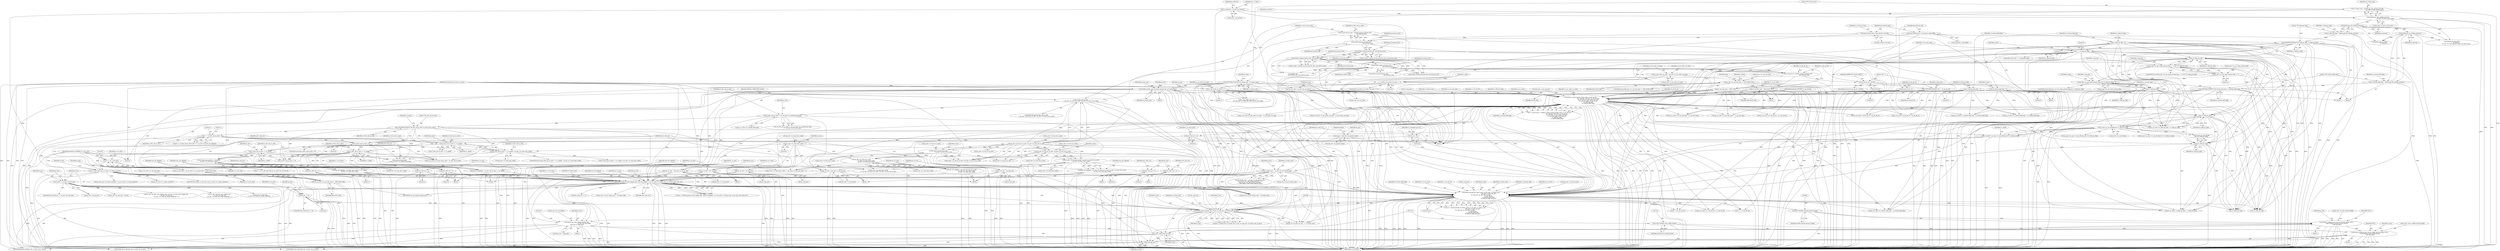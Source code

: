 digraph "0_Android_0b23c81c3dd9ec38f7e6806a3955fed1925541a0_2@API" {
"1001733" [label="(Call,ithread_create(ps_dec->pv_bs_deblk_thread_handle, NULL,\n (void *)ih264d_recon_deblk_thread,\n (void *)ps_dec))"];
"1001689" [label="(Call,ithread_create(ps_dec->pv_dec_thread_handle, NULL,\n (void *)ih264d_decode_picture_thread,\n (void *)ps_dec))"];
"1001694" [label="(Call,(void *)ih264d_decode_picture_thread)"];
"1001697" [label="(Call,(void *)ps_dec)"];
"1001642" [label="(Call,ih264d_get_next_display_field(ps_dec,\n                                          ps_dec->ps_out_buffer,\n &(ps_dec->s_disp_op)))"];
"1001623" [label="(Call,ih264d_start_of_pic(ps_dec, i4_poc, &s_tmp_poc, u2_frame_num, ps_pps))"];
"1000534" [label="(Call,ih264d_decode_gaps_in_frame_num(ps_dec, u2_frame_num))"];
"1000157" [label="(MethodParameterIn,dec_struct_t *ps_dec)"];
"1000464" [label="(Call,COPYTHECONTEXT(\"SH: frame_num\", u2_frame_num))"];
"1000457" [label="(Call,u2_frame_num = ih264d_get_bits_h264(ps_bitstrm,\n                                         ps_seq->u1_bits_in_frm_num))"];
"1000459" [label="(Call,ih264d_get_bits_h264(ps_bitstrm,\n                                         ps_seq->u1_bits_in_frm_num))"];
"1000160" [label="(Call,* ps_bitstrm = ps_dec->ps_bitstrm)"];
"1001161" [label="(Call,ih264d_mark_err_slice_skip(ps_dec, num_mb_skipped, u1_is_idr_slice, u2_frame_num, ps_cur_poc, prev_slice_err))"];
"1001034" [label="(Call,num_mb_skipped = u2_first_mb_in_slice << u1_mbaff)"];
"1001036" [label="(Call,u2_first_mb_in_slice << u1_mbaff)"];
"1001027" [label="(Call,u2_first_mb_in_slice > 0)"];
"1000264" [label="(Call,COPYTHECONTEXT(\"SH: first_mb_in_slice\",u2_first_mb_in_slice))"];
"1000248" [label="(Call,u2_first_mb_in_slice << ps_cur_slice->u1_mbaff_frame_flag)"];
"1000233" [label="(Call,u2_first_mb_in_slice\n > (ps_dec->u2_frm_ht_in_mbs * ps_dec->u2_frm_wd_in_mbs))"];
"1000227" [label="(Call,u2_first_mb_in_slice = ih264d_uev(pu4_bitstrm_ofst,\n                                     pu4_bitstrm_buf))"];
"1000229" [label="(Call,ih264d_uev(pu4_bitstrm_ofst,\n                                     pu4_bitstrm_buf))"];
"1000201" [label="(Call,*pu4_bitstrm_ofst = &ps_bitstrm->u4_ofst)"];
"1000195" [label="(Call,*pu4_bitstrm_buf = ps_bitstrm->pu4_buffer)"];
"1000235" [label="(Call,ps_dec->u2_frm_ht_in_mbs * ps_dec->u2_frm_wd_in_mbs)"];
"1000365" [label="(Call,0 == u2_first_mb_in_slice)"];
"1000920" [label="(Call,u1_mbaff = ps_seq->u1_mb_aff_flag && (!u1_field_pic_flag))"];
"1000922" [label="(Call,ps_seq->u1_mb_aff_flag && (!u1_field_pic_flag))"];
"1000831" [label="(Call,ps_pps->u1_pic_order_present_flag && !u1_field_pic_flag)"];
"1000770" [label="(Call,ps_pps->u1_pic_order_present_flag == 1)"];
"1000769" [label="(Call,(ps_pps->u1_pic_order_present_flag == 1) && (!u1_field_pic_flag))"];
"1000775" [label="(Call,!u1_field_pic_flag)"];
"1000628" [label="(Call,COPYTHECONTEXT(\"SH: field_pic_flag\", u1_field_pic_flag))"];
"1000624" [label="(Call,u1_field_pic_flag = ih264d_get_bit_h264(ps_bitstrm))"];
"1000626" [label="(Call,ih264d_get_bit_h264(ps_bitstrm))"];
"1000682" [label="(Call,0 == u1_field_pic_flag)"];
"1000662" [label="(Call,u1_field_pic_flag = 0)"];
"1000835" [label="(Call,!u1_field_pic_flag)"];
"1000926" [label="(Call,!u1_field_pic_flag)"];
"1000895" [label="(Call,ih264d_is_end_of_pic(u2_frame_num, u1_nal_ref_idc,\n                                             &s_tmp_poc, &ps_dec->s_cur_pic_poc,\n                                            ps_cur_slice, u1_pic_order_cnt_type,\n                                            u1_nal_unit_type, u4_idr_pic_id,\n                                            u1_field_pic_flag,\n                                            u1_bottom_field_flag))"];
"1000156" [label="(MethodParameterIn,UWORD8 u1_nal_ref_idc)"];
"1000168" [label="(Call,*ps_cur_slice = ps_dec->ps_cur_slice)"];
"1000806" [label="(Call,u1_pic_order_cnt_type == 1)"];
"1000735" [label="(Call,u1_pic_order_cnt_type == 0)"];
"1000729" [label="(Call,u1_pic_order_cnt_type = ps_seq->u1_pic_order_cnt_type)"];
"1000675" [label="(Call,u1_nal_unit_type = SLICE_NAL)"];
"1000693" [label="(Call,u1_nal_unit_type = IDR_SLICE_NAL)"];
"1000322" [label="(Call,ps_dec->u1_nal_unit_type == IDR_SLICE_NAL)"];
"1000707" [label="(Call,COPYTHECONTEXT(\"SH:  \", u4_idr_pic_id))"];
"1000702" [label="(Call,u4_idr_pic_id > 65535)"];
"1000696" [label="(Call,u4_idr_pic_id = ih264d_uev(pu4_bitstrm_ofst,\n                                   pu4_bitstrm_buf))"];
"1000698" [label="(Call,ih264d_uev(pu4_bitstrm_ofst,\n                                   pu4_bitstrm_buf))"];
"1000410" [label="(Call,ih264d_uev(pu4_bitstrm_ofst, pu4_bitstrm_buf))"];
"1000269" [label="(Call,ih264d_uev(pu4_bitstrm_ofst, pu4_bitstrm_buf))"];
"1000188" [label="(Call,u4_idr_pic_id = 0)"];
"1000648" [label="(Call,COPYTHECONTEXT(\"SH: bottom_field_flag\", u1_bottom_field_flag))"];
"1000644" [label="(Call,u1_bottom_field_flag = ih264d_get_bit_h264(ps_bitstrm))"];
"1000646" [label="(Call,ih264d_get_bit_h264(ps_bitstrm))"];
"1000631" [label="(Call,u1_bottom_field_flag = 0)"];
"1000665" [label="(Call,u1_bottom_field_flag = 0)"];
"1001131" [label="(Call,num_mb_skipped = (u2_first_mb_in_slice << u1_mbaff)\n - ps_dec->u2_total_mbs_coded)"];
"1001133" [label="(Call,(u2_first_mb_in_slice << u1_mbaff)\n - ps_dec->u2_total_mbs_coded)"];
"1001134" [label="(Call,u2_first_mb_in_slice << u1_mbaff)"];
"1001121" [label="(Call,u2_first_mb_in_slice << u1_mbaff)"];
"1001120" [label="(Call,(u2_first_mb_in_slice << u1_mbaff) > ps_dec->u2_total_mbs_coded)"];
"1000613" [label="(Call,ps_dec->u2_total_mbs_coded = 0)"];
"1000994" [label="(Call,num_mb_skipped = (ps_dec->u2_frm_ht_in_mbs * ps_dec->u2_frm_wd_in_mbs)\n - ps_dec->u2_total_mbs_coded)"];
"1000996" [label="(Call,(ps_dec->u2_frm_ht_in_mbs * ps_dec->u2_frm_wd_in_mbs)\n - ps_dec->u2_total_mbs_coded)"];
"1000997" [label="(Call,ps_dec->u2_frm_ht_in_mbs * ps_dec->u2_frm_wd_in_mbs)"];
"1001100" [label="(Call,num_mb_skipped = (ps_dec->u2_frm_ht_in_mbs\n                            * ps_dec->u2_frm_wd_in_mbs)\n                            - ps_dec->u2_total_mbs_coded)"];
"1001102" [label="(Call,(ps_dec->u2_frm_ht_in_mbs\n                            * ps_dec->u2_frm_wd_in_mbs)\n                            - ps_dec->u2_total_mbs_coded)"];
"1001103" [label="(Call,ps_dec->u2_frm_ht_in_mbs\n                            * ps_dec->u2_frm_wd_in_mbs)"];
"1000517" [label="(Call,u1_is_idr_slice || ps_cur_slice->u1_mmco_equalto5)"];
"1000503" [label="(Call,0 == u1_is_idr_slice)"];
"1000155" [label="(MethodParameterIn,UWORD8 u1_is_idr_slice)"];
"1001013" [label="(Call,u1_is_idr_slice = ps_cur_slice->u1_nal_unit_type == IDR_SLICE_NAL)"];
"1001015" [label="(Call,ps_cur_slice->u1_nal_unit_type == IDR_SLICE_NAL)"];
"1000940" [label="(Call,u2_frame_num != ps_dec->u2_prv_frame_num)"];
"1000485" [label="(Call,*ps_cur_poc = &ps_dec->s_cur_pic_poc)"];
"1001007" [label="(Call,ps_cur_poc = &ps_dec->s_cur_pic_poc)"];
"1001140" [label="(Call,ps_cur_poc = &s_tmp_poc)"];
"1001113" [label="(Call,ps_cur_poc = &s_tmp_poc)"];
"1001039" [label="(Call,ps_cur_poc = &s_tmp_poc)"];
"1001128" [label="(Call,prev_slice_err = 2)"];
"1001097" [label="(Call,prev_slice_err = 2)"];
"1001031" [label="(Call,prev_slice_err = 1)"];
"1000969" [label="(Call,prev_slice_err = 1)"];
"1000974" [label="(Call,prev_slice_err = 2)"];
"1000928" [label="(Call,prev_slice_err = 0)"];
"1001435" [label="(Call,i4_poc == 0)"];
"1001424" [label="(Call,i4_poc >= ps_dec->i4_max_poc)"];
"1000176" [label="(Call,i4_poc = 0)"];
"1001401" [label="(Call,ih264d_decode_pic_order_cnt(u1_is_idr_slice, u2_frame_num,\n                                           &ps_dec->s_prev_pic_poc,\n &s_tmp_poc, ps_cur_slice, ps_pps,\n                                          u1_nal_ref_idc,\n                                          u1_bottom_field_flag,\n                                          u1_field_pic_flag, &i4_poc))"];
"1000422" [label="(Call,ps_pps = &ps_dec->ps_pps[u4_temp])"];
"1001093" [label="(Call,!u1_field_pic_flag)"];
"1001738" [label="(Call,(void *)ih264d_recon_deblk_thread)"];
"1001741" [label="(Call,(void *)ps_dec)"];
"1001029" [label="(Literal,0)"];
"1000365" [label="(Call,0 == u2_first_mb_in_slice)"];
"1000189" [label="(Identifier,u4_idr_pic_id)"];
"1001159" [label="(Call,ret = ih264d_mark_err_slice_skip(ps_dec, num_mb_skipped, u1_is_idr_slice, u2_frame_num, ps_cur_poc, prev_slice_err))"];
"1001737" [label="(Identifier,NULL)"];
"1001124" [label="(Call,ps_dec->u2_total_mbs_coded)"];
"1001125" [label="(Identifier,ps_dec)"];
"1001048" [label="(Call,ps_cur_slice->u1_field_pic_flag = u1_field_pic_flag)"];
"1000230" [label="(Identifier,pu4_bitstrm_ofst)"];
"1000254" [label="(Identifier,ps_dec)"];
"1001089" [label="(Call,ps_seq->u1_mb_aff_flag\n && (!u1_field_pic_flag))"];
"1000635" [label="(Identifier,u1_field_pic_flag)"];
"1001120" [label="(Call,(u2_first_mb_in_slice << u1_mbaff) > ps_dec->u2_total_mbs_coded)"];
"1001629" [label="(Identifier,ps_pps)"];
"1001164" [label="(Identifier,u1_is_idr_slice)"];
"1000921" [label="(Identifier,u1_mbaff)"];
"1000505" [label="(Identifier,u1_is_idr_slice)"];
"1000161" [label="(Identifier,ps_bitstrm)"];
"1001864" [label="(Call,0 == u1_nal_ref_idc)"];
"1001035" [label="(Identifier,num_mb_skipped)"];
"1001027" [label="(Call,u2_first_mb_in_slice > 0)"];
"1000271" [label="(Identifier,pu4_bitstrm_buf)"];
"1000712" [label="(Identifier,i_delta_poc)"];
"1000806" [label="(Call,u1_pic_order_cnt_type == 1)"];
"1001423" [label="(ControlStructure,if(i4_poc >= ps_dec->i4_max_poc))"];
"1001094" [label="(Identifier,u1_field_pic_flag)"];
"1000900" [label="(Call,&ps_dec->s_cur_pic_poc)"];
"1000776" [label="(Identifier,u1_field_pic_flag)"];
"1000625" [label="(Identifier,u1_field_pic_flag)"];
"1000968" [label="(Block,)"];
"1000504" [label="(Literal,0)"];
"1001425" [label="(Identifier,i4_poc)"];
"1001165" [label="(Identifier,u2_frame_num)"];
"1000461" [label="(Call,ps_seq->u1_bits_in_frm_num)"];
"1000266" [label="(Identifier,u2_first_mb_in_slice)"];
"1001434" [label="(ControlStructure,if(i4_poc == 0))"];
"1001163" [label="(Identifier,num_mb_skipped)"];
"1001100" [label="(Call,num_mb_skipped = (ps_dec->u2_frm_ht_in_mbs\n                            * ps_dec->u2_frm_wd_in_mbs)\n                            - ps_dec->u2_total_mbs_coded)"];
"1001494" [label="(Call,ps_cur_slice->u1_bottom_field_flag = u1_bottom_field_flag)"];
"1001001" [label="(Call,ps_dec->u2_frm_wd_in_mbs)"];
"1000322" [label="(Call,ps_dec->u1_nal_unit_type == IDR_SLICE_NAL)"];
"1000636" [label="(Block,)"];
"1000998" [label="(Call,ps_dec->u2_frm_ht_in_mbs)"];
"1001147" [label="(Call,u2_first_mb_in_slice << u1_mbaff)"];
"1001202" [label="(Call,prev_slice_err == 2)"];
"1000940" [label="(Call,u2_frame_num != ps_dec->u2_prv_frame_num)"];
"1000201" [label="(Call,*pu4_bitstrm_ofst = &ps_bitstrm->u4_ofst)"];
"1000682" [label="(Call,0 == u1_field_pic_flag)"];
"1000329" [label="(Identifier,skip)"];
"1001431" [label="(Identifier,ps_dec)"];
"1000731" [label="(Call,ps_seq->u1_pic_order_cnt_type)"];
"1000613" [label="(Call,ps_dec->u2_total_mbs_coded = 0)"];
"1000808" [label="(Literal,1)"];
"1001694" [label="(Call,(void *)ih264d_decode_picture_thread)"];
"1000268" [label="(Identifier,u4_temp)"];
"1000644" [label="(Call,u1_bottom_field_flag = ih264d_get_bit_h264(ps_bitstrm))"];
"1000835" [label="(Call,!u1_field_pic_flag)"];
"1000264" [label="(Call,COPYTHECONTEXT(\"SH: first_mb_in_slice\",u2_first_mb_in_slice))"];
"1001128" [label="(Call,prev_slice_err = 2)"];
"1000929" [label="(Identifier,prev_slice_err)"];
"1001426" [label="(Call,ps_dec->i4_max_poc)"];
"1000408" [label="(Call,u4_temp = ih264d_uev(pu4_bitstrm_ofst, pu4_bitstrm_buf))"];
"1000970" [label="(Identifier,prev_slice_err)"];
"1001624" [label="(Identifier,ps_dec)"];
"1001644" [label="(Call,ps_dec->ps_out_buffer)"];
"1001148" [label="(Identifier,u2_first_mb_in_slice)"];
"1000704" [label="(Literal,65535)"];
"1000922" [label="(Call,ps_seq->u1_mb_aff_flag && (!u1_field_pic_flag))"];
"1001557" [label="(Call,ih264d_get_bit_h264(\n                        ps_bitstrm))"];
"1000670" [label="(Identifier,ps_dec)"];
"1000905" [label="(Identifier,u1_pic_order_cnt_type)"];
"1000203" [label="(Call,&ps_bitstrm->u4_ofst)"];
"1000907" [label="(Identifier,u4_idr_pic_id)"];
"1001413" [label="(Identifier,u1_bottom_field_flag)"];
"1001402" [label="(Identifier,u1_is_idr_slice)"];
"1001133" [label="(Call,(u2_first_mb_in_slice << u1_mbaff)\n - ps_dec->u2_total_mbs_coded)"];
"1001098" [label="(Identifier,prev_slice_err)"];
"1001161" [label="(Call,ih264d_mark_err_slice_skip(ps_dec, num_mb_skipped, u1_is_idr_slice, u2_frame_num, ps_cur_poc, prev_slice_err))"];
"1001621" [label="(Call,ret = ih264d_start_of_pic(ps_dec, i4_poc, &s_tmp_poc, u2_frame_num, ps_pps))"];
"1001028" [label="(Identifier,u2_first_mb_in_slice)"];
"1001140" [label="(Call,ps_cur_poc = &s_tmp_poc)"];
"1001096" [label="(Block,)"];
"1000648" [label="(Call,COPYTHECONTEXT(\"SH: bottom_field_flag\", u1_bottom_field_flag))"];
"1001019" [label="(Identifier,IDR_SLICE_NAL)"];
"1000247" [label="(Call,(u2_first_mb_in_slice << ps_cur_slice->u1_mbaff_frame_flag)\n <= ps_dec->u2_cur_mb_addr)"];
"1000410" [label="(Call,ih264d_uev(pu4_bitstrm_ofst, pu4_bitstrm_buf))"];
"1000196" [label="(Identifier,pu4_bitstrm_buf)"];
"1000649" [label="(Literal,\"SH: bottom_field_flag\")"];
"1001032" [label="(Identifier,prev_slice_err)"];
"1000458" [label="(Identifier,u2_frame_num)"];
"1000976" [label="(Literal,2)"];
"1000412" [label="(Identifier,pu4_bitstrm_buf)"];
"1001045" [label="(Identifier,ps_cur_slice)"];
"1001429" [label="(Call,ps_dec->i4_max_poc = i4_poc)"];
"1001813" [label="(Call,ps_err->u4_frm_sei_sync == u2_frame_num)"];
"1000699" [label="(Identifier,pu4_bitstrm_ofst)"];
"1001412" [label="(Identifier,u1_nal_ref_idc)"];
"1000464" [label="(Call,COPYTHECONTEXT(\"SH: frame_num\", u2_frame_num))"];
"1001484" [label="(Call,ps_cur_slice->u2_first_mb_in_slice = u2_first_mb_in_slice)"];
"1000235" [label="(Call,ps_dec->u2_frm_ht_in_mbs * ps_dec->u2_frm_wd_in_mbs)"];
"1000340" [label="(Identifier,I_SLICE)"];
"1001142" [label="(Call,&s_tmp_poc)"];
"1001101" [label="(Identifier,num_mb_skipped)"];
"1000661" [label="(Block,)"];
"1000551" [label="(Call,ps_prev_poc->u1_mmco_equalto5 = ps_cur_slice->u1_mmco_equalto5)"];
"1000898" [label="(Call,&s_tmp_poc)"];
"1000896" [label="(Identifier,u2_frame_num)"];
"1000694" [label="(Identifier,u1_nal_unit_type)"];
"1001034" [label="(Call,num_mb_skipped = u2_first_mb_in_slice << u1_mbaff)"];
"1000741" [label="(Call,ih264d_get_bits_h264(\n                        ps_bitstrm,\n                        ps_seq->u1_log2_max_pic_order_cnt_lsb_minus))"];
"1000734" [label="(ControlStructure,if(u1_pic_order_cnt_type == 0))"];
"1001097" [label="(Call,prev_slice_err = 2)"];
"1001437" [label="(Literal,0)"];
"1001107" [label="(Call,ps_dec->u2_frm_wd_in_mbs)"];
"1000948" [label="(Identifier,ps_dec)"];
"1001415" [label="(Call,&i4_poc)"];
"1000771" [label="(Call,ps_pps->u1_pic_order_present_flag)"];
"1001036" [label="(Call,u2_first_mb_in_slice << u1_mbaff)"];
"1000702" [label="(Call,u4_idr_pic_id > 65535)"];
"1000906" [label="(Identifier,u1_nal_unit_type)"];
"1001038" [label="(Identifier,u1_mbaff)"];
"1000632" [label="(Identifier,u1_bottom_field_flag)"];
"1001039" [label="(Call,ps_cur_poc = &s_tmp_poc)"];
"1001130" [label="(Literal,2)"];
"1000466" [label="(Identifier,u2_frame_num)"];
"1001065" [label="(Call,ps_cur_slice->u1_nal_unit_type = u1_nal_unit_type)"];
"1000502" [label="(Call,(0 == u1_is_idr_slice) && ps_cur_slice->u1_nal_ref_idc)"];
"1000666" [label="(Identifier,u1_bottom_field_flag)"];
"1000232" [label="(ControlStructure,if(u2_first_mb_in_slice\n > (ps_dec->u2_frm_ht_in_mbs * ps_dec->u2_frm_wd_in_mbs)))"];
"1001743" [label="(Identifier,ps_dec)"];
"1000178" [label="(Literal,0)"];
"1000677" [label="(Identifier,SLICE_NAL)"];
"1000432" [label="(Identifier,FALSE)"];
"1001040" [label="(Identifier,ps_cur_poc)"];
"1000227" [label="(Call,u2_first_mb_in_slice = ih264d_uev(pu4_bitstrm_ofst,\n                                     pu4_bitstrm_buf))"];
"1000493" [label="(Identifier,ps_dec)"];
"1001693" [label="(Identifier,NULL)"];
"1000231" [label="(Identifier,pu4_bitstrm_buf)"];
"1001424" [label="(Call,i4_poc >= ps_dec->i4_max_poc)"];
"1001119" [label="(ControlStructure,if((u2_first_mb_in_slice << u1_mbaff) > ps_dec->u2_total_mbs_coded))"];
"1001132" [label="(Identifier,num_mb_skipped)"];
"1000897" [label="(Identifier,u1_nal_ref_idc)"];
"1001008" [label="(Identifier,ps_cur_poc)"];
"1001910" [label="(Call,u2_first_mb_in_slice\n << ps_cur_slice->u1_mbaff_frame_flag)"];
"1000160" [label="(Call,* ps_bitstrm = ps_dec->ps_bitstrm)"];
"1001127" [label="(Block,)"];
"1000856" [label="(Identifier,ps_pps)"];
"1000486" [label="(Identifier,ps_cur_poc)"];
"1001041" [label="(Call,&s_tmp_poc)"];
"1001642" [label="(Call,ih264d_get_next_display_field(ps_dec,\n                                          ps_dec->ps_out_buffer,\n &(ps_dec->s_disp_op)))"];
"1001136" [label="(Identifier,u1_mbaff)"];
"1000190" [label="(Literal,0)"];
"1001439" [label="(Call,ps_dec->i4_prev_max_display_seq = ps_dec->i4_prev_max_display_seq\n + ps_dec->i4_max_poc\n + ps_dec->u1_max_dec_frame_buffering + 1)"];
"1000830" [label="(ControlStructure,if(ps_pps->u1_pic_order_present_flag && !u1_field_pic_flag))"];
"1001033" [label="(Literal,1)"];
"1001617" [label="(Call,u2_first_mb_in_slice == 0)"];
"1000239" [label="(Call,ps_dec->u2_frm_wd_in_mbs)"];
"1001727" [label="(Block,)"];
"1000364" [label="(Call,(0 == u2_first_mb_in_slice) && (1 == ps_dec->u4_prev_nal_skipped))"];
"1000177" [label="(Identifier,i4_poc)"];
"1000233" [label="(Call,u2_first_mb_in_slice\n > (ps_dec->u2_frm_ht_in_mbs * ps_dec->u2_frm_wd_in_mbs))"];
"1000155" [label="(MethodParameterIn,UWORD8 u1_is_idr_slice)"];
"1000709" [label="(Identifier,u4_idr_pic_id)"];
"1000820" [label="(Call,ih264d_sev(pu4_bitstrm_ofst,\n                                                         pu4_bitstrm_buf))"];
"1001037" [label="(Identifier,u2_first_mb_in_slice)"];
"1002589" [label="(MethodReturn,WORD32)"];
"1000471" [label="(Identifier,ps_dec)"];
"1000539" [label="(Identifier,ps_prev_poc)"];
"1000170" [label="(Call,ps_dec->ps_cur_slice)"];
"1000267" [label="(Call,u4_temp = ih264d_uev(pu4_bitstrm_ofst, pu4_bitstrm_buf))"];
"1001103" [label="(Call,ps_dec->u2_frm_ht_in_mbs\n                            * ps_dec->u2_frm_wd_in_mbs)"];
"1000647" [label="(Identifier,ps_bitstrm)"];
"1001122" [label="(Identifier,u2_first_mb_in_slice)"];
"1000662" [label="(Call,u1_field_pic_flag = 0)"];
"1000707" [label="(Call,COPYTHECONTEXT(\"SH:  \", u4_idr_pic_id))"];
"1000679" [label="(Identifier,u1_is_idr_slice)"];
"1000367" [label="(Identifier,u2_first_mb_in_slice)"];
"1000524" [label="(Identifier,ps_dec)"];
"1000805" [label="(Call,u1_pic_order_cnt_type == 1\n && (!ps_seq->u1_delta_pic_order_always_zero_flag))"];
"1001053" [label="(Call,ps_cur_slice->u1_bottom_field_flag = u1_bottom_field_flag)"];
"1001697" [label="(Call,(void *)ps_dec)"];
"1001295" [label="(Call,ps_dec->u2_prv_frame_num = u2_frame_num)"];
"1000782" [label="(Call,ih264d_sev(\n                            pu4_bitstrm_ofst, pu4_bitstrm_buf))"];
"1001014" [label="(Identifier,u1_is_idr_slice)"];
"1001688" [label="(Block,)"];
"1000229" [label="(Call,ih264d_uev(pu4_bitstrm_ofst,\n                                     pu4_bitstrm_buf))"];
"1000740" [label="(Identifier,i_temp)"];
"1000249" [label="(Identifier,u2_first_mb_in_slice)"];
"1000265" [label="(Literal,\"SH: first_mb_in_slice\")"];
"1000519" [label="(Call,ps_cur_slice->u1_mmco_equalto5)"];
"1000326" [label="(Identifier,IDR_SLICE_NAL)"];
"1000667" [label="(Literal,0)"];
"1000939" [label="(Call,u2_frame_num != ps_dec->u2_prv_frame_num\n && ps_dec->u1_top_bottom_decoded != 0\n && ps_dec->u1_top_bottom_decoded\n != (TOP_FIELD_ONLY | BOT_FIELD_ONLY))"];
"1001408" [label="(Call,&s_tmp_poc)"];
"1000681" [label="(ControlStructure,if(0 == u1_field_pic_flag))"];
"1001604" [label="(Call,!u1_field_pic_flag)"];
"1001598" [label="(Call,(ps_pps->ps_sps->u1_mb_aff_flag) && (!u1_field_pic_flag))"];
"1000197" [label="(Call,ps_bitstrm->pu4_buffer)"];
"1001111" [label="(Identifier,ps_dec)"];
"1000680" [label="(Block,)"];
"1000908" [label="(Identifier,u1_field_pic_flag)"];
"1000994" [label="(Call,num_mb_skipped = (ps_dec->u2_frm_ht_in_mbs * ps_dec->u2_frm_wd_in_mbs)\n - ps_dec->u2_total_mbs_coded)"];
"1000487" [label="(Call,&ps_dec->s_cur_pic_poc)"];
"1001031" [label="(Call,prev_slice_err = 1)"];
"1000176" [label="(Call,i4_poc = 0)"];
"1000684" [label="(Identifier,u1_field_pic_flag)"];
"1000485" [label="(Call,*ps_cur_poc = &ps_dec->s_cur_pic_poc)"];
"1000675" [label="(Call,u1_nal_unit_type = SLICE_NAL)"];
"1000895" [label="(Call,ih264d_is_end_of_pic(u2_frame_num, u1_nal_ref_idc,\n                                             &s_tmp_poc, &ps_dec->s_cur_pic_poc,\n                                            ps_cur_slice, u1_pic_order_cnt_type,\n                                            u1_nal_unit_type, u4_idr_pic_id,\n                                            u1_field_pic_flag,\n                                            u1_bottom_field_flag))"];
"1000928" [label="(Call,prev_slice_err = 0)"];
"1001623" [label="(Call,ih264d_start_of_pic(ps_dec, i4_poc, &s_tmp_poc, u2_frame_num, ps_pps))"];
"1000158" [label="(Block,)"];
"1001625" [label="(Identifier,i4_poc)"];
"1001641" [label="(Block,)"];
"1001110" [label="(Call,ps_dec->u2_total_mbs_coded)"];
"1000923" [label="(Call,ps_seq->u1_mb_aff_flag)"];
"1001093" [label="(Call,!u1_field_pic_flag)"];
"1000688" [label="(Identifier,ps_dec)"];
"1000517" [label="(Call,u1_is_idr_slice || ps_cur_slice->u1_mmco_equalto5)"];
"1000703" [label="(Identifier,u4_idr_pic_id)"];
"1000614" [label="(Call,ps_dec->u2_total_mbs_coded)"];
"1001141" [label="(Identifier,ps_cur_poc)"];
"1000530" [label="(Identifier,ps_dec)"];
"1000650" [label="(Identifier,u1_bottom_field_flag)"];
"1001746" [label="(Identifier,ps_dec)"];
"1000995" [label="(Identifier,num_mb_skipped)"];
"1000780" [label="(Identifier,s_tmp_poc)"];
"1001137" [label="(Call,ps_dec->u2_total_mbs_coded)"];
"1001696" [label="(Identifier,ih264d_decode_picture_thread)"];
"1000323" [label="(Call,ps_dec->u1_nal_unit_type)"];
"1000708" [label="(Literal,\"SH:  \")"];
"1001009" [label="(Call,&ps_dec->s_cur_pic_poc)"];
"1000536" [label="(Identifier,u2_frame_num)"];
"1000623" [label="(Block,)"];
"1001984" [label="(Call,ps_dec->u2_frm_ht_in_mbs - 1)"];
"1001104" [label="(Call,ps_dec->u2_frm_ht_in_mbs)"];
"1001026" [label="(ControlStructure,if(u2_first_mb_in_slice > 0))"];
"1000366" [label="(Literal,0)"];
"1000633" [label="(Literal,0)"];
"1000535" [label="(Identifier,ps_dec)"];
"1000697" [label="(Identifier,u4_idr_pic_id)"];
"1000730" [label="(Identifier,u1_pic_order_cnt_type)"];
"1000617" [label="(Literal,0)"];
"1001121" [label="(Call,u2_first_mb_in_slice << u1_mbaff)"];
"1001411" [label="(Identifier,ps_pps)"];
"1001489" [label="(Call,ps_cur_slice->u1_field_pic_flag = u1_field_pic_flag)"];
"1001166" [label="(Identifier,ps_cur_poc)"];
"1001479" [label="(Call,ps_cur_slice->u4_idr_pic_id = u4_idr_pic_id)"];
"1000695" [label="(Identifier,IDR_SLICE_NAL)"];
"1000664" [label="(Literal,0)"];
"1000807" [label="(Identifier,u1_pic_order_cnt_type)"];
"1001005" [label="(Identifier,ps_dec)"];
"1001521" [label="(Call,ps_cur_slice->u1_nal_ref_idc = u1_nal_ref_idc)"];
"1000507" [label="(Identifier,ps_cur_slice)"];
"1000244" [label="(Identifier,ERROR_CORRUPTED_SLICE)"];
"1001702" [label="(Identifier,ps_dec)"];
"1001628" [label="(Identifier,u2_frame_num)"];
"1000270" [label="(Identifier,pu4_bitstrm_ofst)"];
"1001015" [label="(Call,ps_cur_slice->u1_nal_unit_type == IDR_SLICE_NAL)"];
"1001242" [label="(Call,ih264d_err_pic_dispbuf_mgr(ps_dec))"];
"1001401" [label="(Call,ih264d_decode_pic_order_cnt(u1_is_idr_slice, u2_frame_num,\n                                           &ps_dec->s_prev_pic_poc,\n &s_tmp_poc, ps_cur_slice, ps_pps,\n                                          u1_nal_ref_idc,\n                                          u1_bottom_field_flag,\n                                          u1_field_pic_flag, &i4_poc))"];
"1001403" [label="(Identifier,u2_frame_num)"];
"1000629" [label="(Literal,\"SH: field_pic_flag\")"];
"1000701" [label="(ControlStructure,if(u4_idr_pic_id > 65535))"];
"1001626" [label="(Call,&s_tmp_poc)"];
"1000156" [label="(MethodParameterIn,UWORD8 u1_nal_ref_idc)"];
"1000457" [label="(Call,u2_frame_num = ih264d_get_bits_h264(ps_bitstrm,\n                                         ps_seq->u1_bits_in_frm_num))"];
"1001134" [label="(Call,u2_first_mb_in_slice << u1_mbaff)"];
"1000627" [label="(Identifier,ps_bitstrm)"];
"1001075" [label="(Call,ps_cur_slice->u1_nal_ref_idc = u1_nal_ref_idc)"];
"1000626" [label="(Call,ih264d_get_bit_h264(ps_bitstrm))"];
"1001189" [label="(Call,ps_dec->u2_prv_frame_num = u2_frame_num)"];
"1000942" [label="(Call,ps_dec->u2_prv_frame_num)"];
"1000195" [label="(Call,*pu4_bitstrm_buf = ps_bitstrm->pu4_buffer)"];
"1001436" [label="(Identifier,i4_poc)"];
"1001643" [label="(Identifier,ps_dec)"];
"1000832" [label="(Call,ps_pps->u1_pic_order_present_flag)"];
"1001689" [label="(Call,ithread_create(ps_dec->pv_dec_thread_handle, NULL,\n (void *)ih264d_decode_picture_thread,\n (void *)ps_dec))"];
"1000423" [label="(Identifier,ps_pps)"];
"1000706" [label="(Identifier,ERROR_INV_SLICE_HDR_T)"];
"1000624" [label="(Call,u1_field_pic_flag = ih264d_get_bit_h264(ps_bitstrm))"];
"1000729" [label="(Call,u1_pic_order_cnt_type = ps_seq->u1_pic_order_cnt_type)"];
"1001526" [label="(Call,ps_cur_slice->u1_pic_order_cnt_type = u1_pic_order_cnt_type)"];
"1001414" [label="(Identifier,u1_field_pic_flag)"];
"1000933" [label="(Identifier,i1_is_end_of_poc)"];
"1000476" [label="(Block,)"];
"1000930" [label="(Literal,0)"];
"1001699" [label="(Identifier,ps_dec)"];
"1001653" [label="(Literal,0)"];
"1000465" [label="(Literal,\"SH: frame_num\")"];
"1001167" [label="(Identifier,prev_slice_err)"];
"1001435" [label="(Call,i4_poc == 0)"];
"1000369" [label="(Literal,1)"];
"1000693" [label="(Call,u1_nal_unit_type = IDR_SLICE_NAL)"];
"1001733" [label="(Call,ithread_create(ps_dec->pv_bs_deblk_thread_handle, NULL,\n (void *)ih264d_recon_deblk_thread,\n (void *)ps_dec))"];
"1001218" [label="(Call,ps_dec->u2_frm_ht_in_mbs * ps_dec->u2_frm_wd_in_mbs)"];
"1000424" [label="(Call,&ps_dec->ps_pps[u4_temp])"];
"1000621" [label="(Identifier,ps_seq)"];
"1000735" [label="(Call,u1_pic_order_cnt_type == 0)"];
"1000269" [label="(Call,ih264d_uev(pu4_bitstrm_ofst, pu4_bitstrm_buf))"];
"1000228" [label="(Identifier,u2_first_mb_in_slice)"];
"1000811" [label="(Identifier,ps_seq)"];
"1001849" [label="(Call,0 == u1_nal_ref_idc)"];
"1000250" [label="(Call,ps_cur_slice->u1_mbaff_frame_flag)"];
"1001399" [label="(Call,ret = ih264d_decode_pic_order_cnt(u1_is_idr_slice, u2_frame_num,\n                                           &ps_dec->s_prev_pic_poc,\n &s_tmp_poc, ps_cur_slice, ps_pps,\n                                          u1_nal_ref_idc,\n                                          u1_bottom_field_flag,\n                                          u1_field_pic_flag, &i4_poc))"];
"1001157" [label="(Identifier,prev_slice_err)"];
"1000737" [label="(Literal,0)"];
"1001734" [label="(Call,ps_dec->pv_bs_deblk_thread_handle)"];
"1001102" [label="(Call,(ps_dec->u2_frm_ht_in_mbs\n                            * ps_dec->u2_frm_wd_in_mbs)\n                            - ps_dec->u2_total_mbs_coded)"];
"1001007" [label="(Call,ps_cur_poc = &ps_dec->s_cur_pic_poc)"];
"1000909" [label="(Identifier,u1_bottom_field_flag)"];
"1001115" [label="(Call,&s_tmp_poc)"];
"1002466" [label="(Call,ih264d_parse_pslice(ps_dec, u2_first_mb_in_slice))"];
"1000533" [label="(Block,)"];
"1002547" [label="(Call,ps_dec->u2_total_mbs_coded >= (ps_seq->u2_max_mb_addr + 1))"];
"1001587" [label="(Call,!u1_field_pic_flag)"];
"1000836" [label="(Identifier,u1_field_pic_flag)"];
"1000628" [label="(Call,COPYTHECONTEXT(\"SH: field_pic_flag\", u1_field_pic_flag))"];
"1001129" [label="(Identifier,prev_slice_err)"];
"1001214" [label="(Call,ps_dec->u2_total_mbs_coded\n >= ps_dec->u2_frm_ht_in_mbs * ps_dec->u2_frm_wd_in_mbs)"];
"1000958" [label="(Block,)"];
"1001410" [label="(Identifier,ps_cur_slice)"];
"1001690" [label="(Call,ps_dec->pv_dec_thread_handle)"];
"1001113" [label="(Call,ps_cur_poc = &s_tmp_poc)"];
"1000218" [label="(Identifier,u4_call_end_of_pic)"];
"1000926" [label="(Call,!u1_field_pic_flag)"];
"1001131" [label="(Call,num_mb_skipped = (u2_first_mb_in_slice << u1_mbaff)\n - ps_dec->u2_total_mbs_coded)"];
"1001511" [label="(Call,ps_cur_slice->u1_nal_unit_type = u1_nal_unit_type)"];
"1001443" [label="(Call,ps_dec->i4_prev_max_display_seq\n + ps_dec->i4_max_poc\n + ps_dec->u1_max_dec_frame_buffering + 1)"];
"1002431" [label="(Call,ih264d_parse_islice(ps_dec, u2_first_mb_in_slice))"];
"1001043" [label="(Call,ps_cur_slice->u4_idr_pic_id = u4_idr_pic_id)"];
"1000162" [label="(Call,ps_dec->ps_bitstrm)"];
"1000793" [label="(Identifier,s_tmp_poc)"];
"1000927" [label="(Identifier,u1_field_pic_flag)"];
"1000188" [label="(Call,u4_idr_pic_id = 0)"];
"1000736" [label="(Identifier,u1_pic_order_cnt_type)"];
"1000683" [label="(Literal,0)"];
"1001581" [label="(Call,(ps_pps->ps_sps->u1_mb_aff_flag) && (!u1_field_pic_flag))"];
"1000893" [label="(Call,i1_is_end_of_poc = ih264d_is_end_of_pic(u2_frame_num, u1_nal_ref_idc,\n                                             &s_tmp_poc, &ps_dec->s_cur_pic_poc,\n                                            ps_cur_slice, u1_pic_order_cnt_type,\n                                            u1_nal_unit_type, u4_idr_pic_id,\n                                            u1_field_pic_flag,\n                                            u1_bottom_field_flag))"];
"1001138" [label="(Identifier,ps_dec)"];
"1000645" [label="(Identifier,u1_bottom_field_flag)"];
"1001464" [label="(Identifier,ps_cur_slice)"];
"1000630" [label="(Identifier,u1_field_pic_flag)"];
"1000770" [label="(Call,ps_pps->u1_pic_order_present_flag == 1)"];
"1001080" [label="(Call,ps_cur_slice->u1_pic_order_cnt_type = u1_pic_order_cnt_type)"];
"1000769" [label="(Call,(ps_pps->u1_pic_order_present_flag == 1) && (!u1_field_pic_flag))"];
"1000236" [label="(Call,ps_dec->u2_frm_ht_in_mbs)"];
"1000996" [label="(Call,(ps_dec->u2_frm_ht_in_mbs * ps_dec->u2_frm_wd_in_mbs)\n - ps_dec->u2_total_mbs_coded)"];
"1000980" [label="(Identifier,ps_dec)"];
"1000422" [label="(Call,ps_pps = &ps_dec->ps_pps[u4_temp])"];
"1001146" [label="(Call,(u2_first_mb_in_slice << u1_mbaff) < ps_dec->u2_total_mbs_coded)"];
"1000774" [label="(Literal,1)"];
"1000831" [label="(Call,ps_pps->u1_pic_order_present_flag && !u1_field_pic_flag)"];
"1000459" [label="(Call,ih264d_get_bits_h264(ps_bitstrm,\n                                         ps_seq->u1_bits_in_frm_num))"];
"1000904" [label="(Identifier,ps_cur_slice)"];
"1001447" [label="(Call,ps_dec->i4_max_poc\n + ps_dec->u1_max_dec_frame_buffering + 1)"];
"1001738" [label="(Call,(void *)ih264d_recon_deblk_thread)"];
"1000234" [label="(Identifier,u2_first_mb_in_slice)"];
"1000169" [label="(Identifier,ps_cur_slice)"];
"1001184" [label="(Call,ps_cur_slice->u1_bottom_field_flag = u1_bottom_field_flag)"];
"1001030" [label="(Block,)"];
"1000184" [label="(Identifier,u1_redundant_pic_cnt)"];
"1000663" [label="(Identifier,u1_field_pic_flag)"];
"1000969" [label="(Call,prev_slice_err = 1)"];
"1000631" [label="(Call,u1_bottom_field_flag = 0)"];
"1000696" [label="(Call,u4_idr_pic_id = ih264d_uev(pu4_bitstrm_ofst,\n                                   pu4_bitstrm_buf))"];
"1001004" [label="(Call,ps_dec->u2_total_mbs_coded)"];
"1001162" [label="(Identifier,ps_dec)"];
"1000974" [label="(Call,prev_slice_err = 2)"];
"1000516" [label="(ControlStructure,if(u1_is_idr_slice || ps_cur_slice->u1_mmco_equalto5))"];
"1000411" [label="(Identifier,pu4_bitstrm_ofst)"];
"1000997" [label="(Call,ps_dec->u2_frm_ht_in_mbs * ps_dec->u2_frm_wd_in_mbs)"];
"1002500" [label="(Call,ih264d_parse_bslice(ps_dec, u2_first_mb_in_slice))"];
"1000646" [label="(Call,ih264d_get_bit_h264(ps_bitstrm))"];
"1000202" [label="(Identifier,pu4_bitstrm_ofst)"];
"1000768" [label="(ControlStructure,if((ps_pps->u1_pic_order_present_flag == 1) && (!u1_field_pic_flag)))"];
"1000248" [label="(Call,u2_first_mb_in_slice << ps_cur_slice->u1_mbaff_frame_flag)"];
"1000460" [label="(Identifier,ps_bitstrm)"];
"1001099" [label="(Literal,2)"];
"1000700" [label="(Identifier,pu4_bitstrm_buf)"];
"1000503" [label="(Call,0 == u1_is_idr_slice)"];
"1001013" [label="(Call,u1_is_idr_slice = ps_cur_slice->u1_nal_unit_type == IDR_SLICE_NAL)"];
"1001647" [label="(Call,&(ps_dec->s_disp_op))"];
"1000973" [label="(Block,)"];
"1001114" [label="(Identifier,ps_cur_poc)"];
"1001135" [label="(Identifier,u2_first_mb_in_slice)"];
"1000775" [label="(Call,!u1_field_pic_flag)"];
"1000157" [label="(MethodParameterIn,dec_struct_t *ps_dec)"];
"1001441" [label="(Identifier,ps_dec)"];
"1001016" [label="(Call,ps_cur_slice->u1_nal_unit_type)"];
"1001740" [label="(Identifier,ih264d_recon_deblk_thread)"];
"1000534" [label="(Call,ih264d_decode_gaps_in_frame_num(ps_dec, u2_frame_num))"];
"1000975" [label="(Identifier,prev_slice_err)"];
"1000168" [label="(Call,*ps_cur_slice = ps_dec->ps_cur_slice)"];
"1001741" [label="(Call,(void *)ps_dec)"];
"1000698" [label="(Call,ih264d_uev(pu4_bitstrm_ofst,\n                                   pu4_bitstrm_buf))"];
"1000676" [label="(Identifier,u1_nal_unit_type)"];
"1000941" [label="(Identifier,u2_frame_num)"];
"1000665" [label="(Call,u1_bottom_field_flag = 0)"];
"1000321" [label="(ControlStructure,if(ps_dec->u1_nal_unit_type == IDR_SLICE_NAL))"];
"1000518" [label="(Identifier,u1_is_idr_slice)"];
"1000861" [label="(Call,ih264d_uev(pu4_bitstrm_ofst, pu4_bitstrm_buf))"];
"1000841" [label="(Identifier,s_tmp_poc)"];
"1000920" [label="(Call,u1_mbaff = ps_seq->u1_mb_aff_flag && (!u1_field_pic_flag))"];
"1001123" [label="(Identifier,u1_mbaff)"];
"1000971" [label="(Literal,1)"];
"1001404" [label="(Call,&ps_dec->s_prev_pic_poc)"];
"1001733" -> "1001727"  [label="AST: "];
"1001733" -> "1001741"  [label="CFG: "];
"1001734" -> "1001733"  [label="AST: "];
"1001737" -> "1001733"  [label="AST: "];
"1001738" -> "1001733"  [label="AST: "];
"1001741" -> "1001733"  [label="AST: "];
"1001746" -> "1001733"  [label="CFG: "];
"1001733" -> "1002589"  [label="DDG: "];
"1001733" -> "1002589"  [label="DDG: "];
"1001733" -> "1002589"  [label="DDG: "];
"1001733" -> "1002589"  [label="DDG: "];
"1001733" -> "1002589"  [label="DDG: "];
"1001689" -> "1001733"  [label="DDG: "];
"1001738" -> "1001733"  [label="DDG: "];
"1001741" -> "1001733"  [label="DDG: "];
"1001689" -> "1001688"  [label="AST: "];
"1001689" -> "1001697"  [label="CFG: "];
"1001690" -> "1001689"  [label="AST: "];
"1001693" -> "1001689"  [label="AST: "];
"1001694" -> "1001689"  [label="AST: "];
"1001697" -> "1001689"  [label="AST: "];
"1001702" -> "1001689"  [label="CFG: "];
"1001689" -> "1002589"  [label="DDG: "];
"1001689" -> "1002589"  [label="DDG: "];
"1001689" -> "1002589"  [label="DDG: "];
"1001689" -> "1002589"  [label="DDG: "];
"1001689" -> "1002589"  [label="DDG: "];
"1001694" -> "1001689"  [label="DDG: "];
"1001697" -> "1001689"  [label="DDG: "];
"1001694" -> "1001696"  [label="CFG: "];
"1001695" -> "1001694"  [label="AST: "];
"1001696" -> "1001694"  [label="AST: "];
"1001698" -> "1001694"  [label="CFG: "];
"1001694" -> "1002589"  [label="DDG: "];
"1001697" -> "1001699"  [label="CFG: "];
"1001698" -> "1001697"  [label="AST: "];
"1001699" -> "1001697"  [label="AST: "];
"1001697" -> "1002589"  [label="DDG: "];
"1001642" -> "1001697"  [label="DDG: "];
"1000157" -> "1001697"  [label="DDG: "];
"1001697" -> "1001741"  [label="DDG: "];
"1001697" -> "1002431"  [label="DDG: "];
"1001697" -> "1002466"  [label="DDG: "];
"1001697" -> "1002500"  [label="DDG: "];
"1001642" -> "1001641"  [label="AST: "];
"1001642" -> "1001647"  [label="CFG: "];
"1001643" -> "1001642"  [label="AST: "];
"1001644" -> "1001642"  [label="AST: "];
"1001647" -> "1001642"  [label="AST: "];
"1001653" -> "1001642"  [label="CFG: "];
"1001642" -> "1002589"  [label="DDG: "];
"1001642" -> "1002589"  [label="DDG: "];
"1001642" -> "1002589"  [label="DDG: "];
"1001642" -> "1002589"  [label="DDG: "];
"1001623" -> "1001642"  [label="DDG: "];
"1000534" -> "1001642"  [label="DDG: "];
"1001161" -> "1001642"  [label="DDG: "];
"1000157" -> "1001642"  [label="DDG: "];
"1001642" -> "1001741"  [label="DDG: "];
"1001642" -> "1002431"  [label="DDG: "];
"1001642" -> "1002466"  [label="DDG: "];
"1001642" -> "1002500"  [label="DDG: "];
"1001623" -> "1001621"  [label="AST: "];
"1001623" -> "1001629"  [label="CFG: "];
"1001624" -> "1001623"  [label="AST: "];
"1001625" -> "1001623"  [label="AST: "];
"1001626" -> "1001623"  [label="AST: "];
"1001628" -> "1001623"  [label="AST: "];
"1001629" -> "1001623"  [label="AST: "];
"1001621" -> "1001623"  [label="CFG: "];
"1001623" -> "1002589"  [label="DDG: "];
"1001623" -> "1002589"  [label="DDG: "];
"1001623" -> "1002589"  [label="DDG: "];
"1001623" -> "1002589"  [label="DDG: "];
"1001623" -> "1002589"  [label="DDG: "];
"1001623" -> "1001621"  [label="DDG: "];
"1001623" -> "1001621"  [label="DDG: "];
"1001623" -> "1001621"  [label="DDG: "];
"1001623" -> "1001621"  [label="DDG: "];
"1001623" -> "1001621"  [label="DDG: "];
"1000534" -> "1001623"  [label="DDG: "];
"1000534" -> "1001623"  [label="DDG: "];
"1001161" -> "1001623"  [label="DDG: "];
"1001161" -> "1001623"  [label="DDG: "];
"1000157" -> "1001623"  [label="DDG: "];
"1001435" -> "1001623"  [label="DDG: "];
"1000176" -> "1001623"  [label="DDG: "];
"1001401" -> "1001623"  [label="DDG: "];
"1001401" -> "1001623"  [label="DDG: "];
"1001401" -> "1001623"  [label="DDG: "];
"1000895" -> "1001623"  [label="DDG: "];
"1000895" -> "1001623"  [label="DDG: "];
"1000940" -> "1001623"  [label="DDG: "];
"1000464" -> "1001623"  [label="DDG: "];
"1000422" -> "1001623"  [label="DDG: "];
"1001623" -> "1001813"  [label="DDG: "];
"1000534" -> "1000533"  [label="AST: "];
"1000534" -> "1000536"  [label="CFG: "];
"1000535" -> "1000534"  [label="AST: "];
"1000536" -> "1000534"  [label="AST: "];
"1000539" -> "1000534"  [label="CFG: "];
"1000534" -> "1002589"  [label="DDG: "];
"1000534" -> "1002589"  [label="DDG: "];
"1000534" -> "1002589"  [label="DDG: "];
"1000157" -> "1000534"  [label="DDG: "];
"1000464" -> "1000534"  [label="DDG: "];
"1000534" -> "1000895"  [label="DDG: "];
"1000534" -> "1000940"  [label="DDG: "];
"1000534" -> "1001161"  [label="DDG: "];
"1000534" -> "1001161"  [label="DDG: "];
"1000534" -> "1001295"  [label="DDG: "];
"1000534" -> "1001401"  [label="DDG: "];
"1000534" -> "1001813"  [label="DDG: "];
"1000534" -> "1002431"  [label="DDG: "];
"1000534" -> "1002466"  [label="DDG: "];
"1000534" -> "1002500"  [label="DDG: "];
"1000157" -> "1000154"  [label="AST: "];
"1000157" -> "1002589"  [label="DDG: "];
"1000157" -> "1001161"  [label="DDG: "];
"1000157" -> "1001242"  [label="DDG: "];
"1000157" -> "1001741"  [label="DDG: "];
"1000157" -> "1002431"  [label="DDG: "];
"1000157" -> "1002466"  [label="DDG: "];
"1000157" -> "1002500"  [label="DDG: "];
"1000464" -> "1000158"  [label="AST: "];
"1000464" -> "1000466"  [label="CFG: "];
"1000465" -> "1000464"  [label="AST: "];
"1000466" -> "1000464"  [label="AST: "];
"1000471" -> "1000464"  [label="CFG: "];
"1000464" -> "1002589"  [label="DDG: "];
"1000464" -> "1002589"  [label="DDG: "];
"1000457" -> "1000464"  [label="DDG: "];
"1000464" -> "1000895"  [label="DDG: "];
"1000464" -> "1000940"  [label="DDG: "];
"1000464" -> "1001161"  [label="DDG: "];
"1000464" -> "1001295"  [label="DDG: "];
"1000464" -> "1001401"  [label="DDG: "];
"1000464" -> "1001813"  [label="DDG: "];
"1000457" -> "1000158"  [label="AST: "];
"1000457" -> "1000459"  [label="CFG: "];
"1000458" -> "1000457"  [label="AST: "];
"1000459" -> "1000457"  [label="AST: "];
"1000465" -> "1000457"  [label="CFG: "];
"1000457" -> "1002589"  [label="DDG: "];
"1000459" -> "1000457"  [label="DDG: "];
"1000459" -> "1000457"  [label="DDG: "];
"1000459" -> "1000461"  [label="CFG: "];
"1000460" -> "1000459"  [label="AST: "];
"1000461" -> "1000459"  [label="AST: "];
"1000459" -> "1002589"  [label="DDG: "];
"1000459" -> "1002589"  [label="DDG: "];
"1000160" -> "1000459"  [label="DDG: "];
"1000459" -> "1000626"  [label="DDG: "];
"1000459" -> "1000741"  [label="DDG: "];
"1000459" -> "1001557"  [label="DDG: "];
"1000160" -> "1000158"  [label="AST: "];
"1000160" -> "1000162"  [label="CFG: "];
"1000161" -> "1000160"  [label="AST: "];
"1000162" -> "1000160"  [label="AST: "];
"1000169" -> "1000160"  [label="CFG: "];
"1000160" -> "1002589"  [label="DDG: "];
"1000160" -> "1002589"  [label="DDG: "];
"1001161" -> "1001159"  [label="AST: "];
"1001161" -> "1001167"  [label="CFG: "];
"1001162" -> "1001161"  [label="AST: "];
"1001163" -> "1001161"  [label="AST: "];
"1001164" -> "1001161"  [label="AST: "];
"1001165" -> "1001161"  [label="AST: "];
"1001166" -> "1001161"  [label="AST: "];
"1001167" -> "1001161"  [label="AST: "];
"1001159" -> "1001161"  [label="CFG: "];
"1001161" -> "1002589"  [label="DDG: "];
"1001161" -> "1002589"  [label="DDG: "];
"1001161" -> "1002589"  [label="DDG: "];
"1001161" -> "1002589"  [label="DDG: "];
"1001161" -> "1002589"  [label="DDG: "];
"1001161" -> "1002589"  [label="DDG: "];
"1001161" -> "1001159"  [label="DDG: "];
"1001161" -> "1001159"  [label="DDG: "];
"1001161" -> "1001159"  [label="DDG: "];
"1001161" -> "1001159"  [label="DDG: "];
"1001161" -> "1001159"  [label="DDG: "];
"1001161" -> "1001159"  [label="DDG: "];
"1001034" -> "1001161"  [label="DDG: "];
"1001131" -> "1001161"  [label="DDG: "];
"1000994" -> "1001161"  [label="DDG: "];
"1001100" -> "1001161"  [label="DDG: "];
"1000517" -> "1001161"  [label="DDG: "];
"1001013" -> "1001161"  [label="DDG: "];
"1000155" -> "1001161"  [label="DDG: "];
"1000940" -> "1001161"  [label="DDG: "];
"1000895" -> "1001161"  [label="DDG: "];
"1000485" -> "1001161"  [label="DDG: "];
"1001007" -> "1001161"  [label="DDG: "];
"1001140" -> "1001161"  [label="DDG: "];
"1001113" -> "1001161"  [label="DDG: "];
"1001039" -> "1001161"  [label="DDG: "];
"1001128" -> "1001161"  [label="DDG: "];
"1001097" -> "1001161"  [label="DDG: "];
"1001031" -> "1001161"  [label="DDG: "];
"1000969" -> "1001161"  [label="DDG: "];
"1000974" -> "1001161"  [label="DDG: "];
"1000928" -> "1001161"  [label="DDG: "];
"1001161" -> "1001189"  [label="DDG: "];
"1001161" -> "1001202"  [label="DDG: "];
"1001161" -> "1001242"  [label="DDG: "];
"1001161" -> "1001295"  [label="DDG: "];
"1001161" -> "1001401"  [label="DDG: "];
"1001161" -> "1001401"  [label="DDG: "];
"1001161" -> "1001813"  [label="DDG: "];
"1001161" -> "1002431"  [label="DDG: "];
"1001161" -> "1002466"  [label="DDG: "];
"1001161" -> "1002500"  [label="DDG: "];
"1001034" -> "1001030"  [label="AST: "];
"1001034" -> "1001036"  [label="CFG: "];
"1001035" -> "1001034"  [label="AST: "];
"1001036" -> "1001034"  [label="AST: "];
"1001040" -> "1001034"  [label="CFG: "];
"1001034" -> "1002589"  [label="DDG: "];
"1001034" -> "1002589"  [label="DDG: "];
"1001036" -> "1001034"  [label="DDG: "];
"1001036" -> "1001034"  [label="DDG: "];
"1001036" -> "1001038"  [label="CFG: "];
"1001037" -> "1001036"  [label="AST: "];
"1001038" -> "1001036"  [label="AST: "];
"1001036" -> "1002589"  [label="DDG: "];
"1001036" -> "1002589"  [label="DDG: "];
"1001027" -> "1001036"  [label="DDG: "];
"1000920" -> "1001036"  [label="DDG: "];
"1001036" -> "1001484"  [label="DDG: "];
"1001036" -> "1001617"  [label="DDG: "];
"1001036" -> "1001910"  [label="DDG: "];
"1001027" -> "1001026"  [label="AST: "];
"1001027" -> "1001029"  [label="CFG: "];
"1001028" -> "1001027"  [label="AST: "];
"1001029" -> "1001027"  [label="AST: "];
"1001032" -> "1001027"  [label="CFG: "];
"1001157" -> "1001027"  [label="CFG: "];
"1001027" -> "1002589"  [label="DDG: "];
"1001027" -> "1002589"  [label="DDG: "];
"1000264" -> "1001027"  [label="DDG: "];
"1000365" -> "1001027"  [label="DDG: "];
"1001027" -> "1001484"  [label="DDG: "];
"1001027" -> "1001617"  [label="DDG: "];
"1001027" -> "1001910"  [label="DDG: "];
"1000264" -> "1000158"  [label="AST: "];
"1000264" -> "1000266"  [label="CFG: "];
"1000265" -> "1000264"  [label="AST: "];
"1000266" -> "1000264"  [label="AST: "];
"1000268" -> "1000264"  [label="CFG: "];
"1000264" -> "1002589"  [label="DDG: "];
"1000264" -> "1002589"  [label="DDG: "];
"1000248" -> "1000264"  [label="DDG: "];
"1000264" -> "1000365"  [label="DDG: "];
"1000264" -> "1001121"  [label="DDG: "];
"1000264" -> "1001484"  [label="DDG: "];
"1000264" -> "1001617"  [label="DDG: "];
"1000264" -> "1001910"  [label="DDG: "];
"1000248" -> "1000247"  [label="AST: "];
"1000248" -> "1000250"  [label="CFG: "];
"1000249" -> "1000248"  [label="AST: "];
"1000250" -> "1000248"  [label="AST: "];
"1000254" -> "1000248"  [label="CFG: "];
"1000248" -> "1002589"  [label="DDG: "];
"1000248" -> "1002589"  [label="DDG: "];
"1000248" -> "1000247"  [label="DDG: "];
"1000248" -> "1000247"  [label="DDG: "];
"1000233" -> "1000248"  [label="DDG: "];
"1000248" -> "1001910"  [label="DDG: "];
"1000233" -> "1000232"  [label="AST: "];
"1000233" -> "1000235"  [label="CFG: "];
"1000234" -> "1000233"  [label="AST: "];
"1000235" -> "1000233"  [label="AST: "];
"1000244" -> "1000233"  [label="CFG: "];
"1000249" -> "1000233"  [label="CFG: "];
"1000233" -> "1002589"  [label="DDG: "];
"1000233" -> "1002589"  [label="DDG: "];
"1000233" -> "1002589"  [label="DDG: "];
"1000227" -> "1000233"  [label="DDG: "];
"1000235" -> "1000233"  [label="DDG: "];
"1000235" -> "1000233"  [label="DDG: "];
"1000227" -> "1000158"  [label="AST: "];
"1000227" -> "1000229"  [label="CFG: "];
"1000228" -> "1000227"  [label="AST: "];
"1000229" -> "1000227"  [label="AST: "];
"1000234" -> "1000227"  [label="CFG: "];
"1000227" -> "1002589"  [label="DDG: "];
"1000229" -> "1000227"  [label="DDG: "];
"1000229" -> "1000227"  [label="DDG: "];
"1000229" -> "1000231"  [label="CFG: "];
"1000230" -> "1000229"  [label="AST: "];
"1000231" -> "1000229"  [label="AST: "];
"1000229" -> "1002589"  [label="DDG: "];
"1000229" -> "1002589"  [label="DDG: "];
"1000201" -> "1000229"  [label="DDG: "];
"1000195" -> "1000229"  [label="DDG: "];
"1000229" -> "1000269"  [label="DDG: "];
"1000229" -> "1000269"  [label="DDG: "];
"1000201" -> "1000158"  [label="AST: "];
"1000201" -> "1000203"  [label="CFG: "];
"1000202" -> "1000201"  [label="AST: "];
"1000203" -> "1000201"  [label="AST: "];
"1000218" -> "1000201"  [label="CFG: "];
"1000201" -> "1002589"  [label="DDG: "];
"1000195" -> "1000158"  [label="AST: "];
"1000195" -> "1000197"  [label="CFG: "];
"1000196" -> "1000195"  [label="AST: "];
"1000197" -> "1000195"  [label="AST: "];
"1000202" -> "1000195"  [label="CFG: "];
"1000195" -> "1002589"  [label="DDG: "];
"1000235" -> "1000239"  [label="CFG: "];
"1000236" -> "1000235"  [label="AST: "];
"1000239" -> "1000235"  [label="AST: "];
"1000235" -> "1002589"  [label="DDG: "];
"1000235" -> "1002589"  [label="DDG: "];
"1000235" -> "1000997"  [label="DDG: "];
"1000235" -> "1000997"  [label="DDG: "];
"1000235" -> "1001103"  [label="DDG: "];
"1000235" -> "1001103"  [label="DDG: "];
"1000235" -> "1001218"  [label="DDG: "];
"1000235" -> "1001218"  [label="DDG: "];
"1000235" -> "1001984"  [label="DDG: "];
"1000365" -> "1000364"  [label="AST: "];
"1000365" -> "1000367"  [label="CFG: "];
"1000366" -> "1000365"  [label="AST: "];
"1000367" -> "1000365"  [label="AST: "];
"1000369" -> "1000365"  [label="CFG: "];
"1000364" -> "1000365"  [label="CFG: "];
"1000365" -> "1002589"  [label="DDG: "];
"1000365" -> "1000364"  [label="DDG: "];
"1000365" -> "1000364"  [label="DDG: "];
"1000365" -> "1001121"  [label="DDG: "];
"1000365" -> "1001484"  [label="DDG: "];
"1000365" -> "1001617"  [label="DDG: "];
"1000365" -> "1001910"  [label="DDG: "];
"1000920" -> "1000158"  [label="AST: "];
"1000920" -> "1000922"  [label="CFG: "];
"1000921" -> "1000920"  [label="AST: "];
"1000922" -> "1000920"  [label="AST: "];
"1000929" -> "1000920"  [label="CFG: "];
"1000920" -> "1002589"  [label="DDG: "];
"1000920" -> "1002589"  [label="DDG: "];
"1000922" -> "1000920"  [label="DDG: "];
"1000922" -> "1000920"  [label="DDG: "];
"1000920" -> "1001121"  [label="DDG: "];
"1000922" -> "1000923"  [label="CFG: "];
"1000922" -> "1000926"  [label="CFG: "];
"1000923" -> "1000922"  [label="AST: "];
"1000926" -> "1000922"  [label="AST: "];
"1000922" -> "1002589"  [label="DDG: "];
"1000922" -> "1002589"  [label="DDG: "];
"1000831" -> "1000922"  [label="DDG: "];
"1000769" -> "1000922"  [label="DDG: "];
"1000926" -> "1000922"  [label="DDG: "];
"1000922" -> "1001089"  [label="DDG: "];
"1000922" -> "1001089"  [label="DDG: "];
"1000922" -> "1001581"  [label="DDG: "];
"1000922" -> "1001598"  [label="DDG: "];
"1000831" -> "1000830"  [label="AST: "];
"1000831" -> "1000832"  [label="CFG: "];
"1000831" -> "1000835"  [label="CFG: "];
"1000832" -> "1000831"  [label="AST: "];
"1000835" -> "1000831"  [label="AST: "];
"1000841" -> "1000831"  [label="CFG: "];
"1000856" -> "1000831"  [label="CFG: "];
"1000831" -> "1002589"  [label="DDG: "];
"1000831" -> "1002589"  [label="DDG: "];
"1000831" -> "1002589"  [label="DDG: "];
"1000770" -> "1000831"  [label="DDG: "];
"1000769" -> "1000831"  [label="DDG: "];
"1000835" -> "1000831"  [label="DDG: "];
"1000770" -> "1000769"  [label="AST: "];
"1000770" -> "1000774"  [label="CFG: "];
"1000771" -> "1000770"  [label="AST: "];
"1000774" -> "1000770"  [label="AST: "];
"1000776" -> "1000770"  [label="CFG: "];
"1000769" -> "1000770"  [label="CFG: "];
"1000770" -> "1002589"  [label="DDG: "];
"1000770" -> "1000769"  [label="DDG: "];
"1000770" -> "1000769"  [label="DDG: "];
"1000769" -> "1000768"  [label="AST: "];
"1000769" -> "1000775"  [label="CFG: "];
"1000775" -> "1000769"  [label="AST: "];
"1000780" -> "1000769"  [label="CFG: "];
"1000793" -> "1000769"  [label="CFG: "];
"1000769" -> "1002589"  [label="DDG: "];
"1000769" -> "1002589"  [label="DDG: "];
"1000769" -> "1002589"  [label="DDG: "];
"1000775" -> "1000769"  [label="DDG: "];
"1000775" -> "1000776"  [label="CFG: "];
"1000776" -> "1000775"  [label="AST: "];
"1000775" -> "1002589"  [label="DDG: "];
"1000628" -> "1000775"  [label="DDG: "];
"1000682" -> "1000775"  [label="DDG: "];
"1000662" -> "1000775"  [label="DDG: "];
"1000775" -> "1000835"  [label="DDG: "];
"1000775" -> "1000895"  [label="DDG: "];
"1000775" -> "1000926"  [label="DDG: "];
"1000775" -> "1001048"  [label="DDG: "];
"1000775" -> "1001093"  [label="DDG: "];
"1000775" -> "1001401"  [label="DDG: "];
"1000775" -> "1001489"  [label="DDG: "];
"1000775" -> "1001587"  [label="DDG: "];
"1000775" -> "1001604"  [label="DDG: "];
"1000628" -> "1000623"  [label="AST: "];
"1000628" -> "1000630"  [label="CFG: "];
"1000629" -> "1000628"  [label="AST: "];
"1000630" -> "1000628"  [label="AST: "];
"1000632" -> "1000628"  [label="CFG: "];
"1000628" -> "1002589"  [label="DDG: "];
"1000628" -> "1002589"  [label="DDG: "];
"1000624" -> "1000628"  [label="DDG: "];
"1000628" -> "1000682"  [label="DDG: "];
"1000628" -> "1000835"  [label="DDG: "];
"1000628" -> "1000895"  [label="DDG: "];
"1000628" -> "1000926"  [label="DDG: "];
"1000628" -> "1001048"  [label="DDG: "];
"1000628" -> "1001093"  [label="DDG: "];
"1000628" -> "1001401"  [label="DDG: "];
"1000628" -> "1001489"  [label="DDG: "];
"1000628" -> "1001587"  [label="DDG: "];
"1000628" -> "1001604"  [label="DDG: "];
"1000624" -> "1000623"  [label="AST: "];
"1000624" -> "1000626"  [label="CFG: "];
"1000625" -> "1000624"  [label="AST: "];
"1000626" -> "1000624"  [label="AST: "];
"1000629" -> "1000624"  [label="CFG: "];
"1000624" -> "1002589"  [label="DDG: "];
"1000626" -> "1000624"  [label="DDG: "];
"1000626" -> "1000627"  [label="CFG: "];
"1000627" -> "1000626"  [label="AST: "];
"1000626" -> "1002589"  [label="DDG: "];
"1000626" -> "1000646"  [label="DDG: "];
"1000626" -> "1000741"  [label="DDG: "];
"1000626" -> "1001557"  [label="DDG: "];
"1000682" -> "1000681"  [label="AST: "];
"1000682" -> "1000684"  [label="CFG: "];
"1000683" -> "1000682"  [label="AST: "];
"1000684" -> "1000682"  [label="AST: "];
"1000688" -> "1000682"  [label="CFG: "];
"1000694" -> "1000682"  [label="CFG: "];
"1000682" -> "1002589"  [label="DDG: "];
"1000682" -> "1002589"  [label="DDG: "];
"1000662" -> "1000682"  [label="DDG: "];
"1000682" -> "1000835"  [label="DDG: "];
"1000682" -> "1000895"  [label="DDG: "];
"1000682" -> "1000926"  [label="DDG: "];
"1000682" -> "1001048"  [label="DDG: "];
"1000682" -> "1001093"  [label="DDG: "];
"1000682" -> "1001401"  [label="DDG: "];
"1000682" -> "1001489"  [label="DDG: "];
"1000682" -> "1001587"  [label="DDG: "];
"1000682" -> "1001604"  [label="DDG: "];
"1000662" -> "1000661"  [label="AST: "];
"1000662" -> "1000664"  [label="CFG: "];
"1000663" -> "1000662"  [label="AST: "];
"1000664" -> "1000662"  [label="AST: "];
"1000666" -> "1000662"  [label="CFG: "];
"1000662" -> "1002589"  [label="DDG: "];
"1000662" -> "1000835"  [label="DDG: "];
"1000662" -> "1000895"  [label="DDG: "];
"1000662" -> "1000926"  [label="DDG: "];
"1000662" -> "1001048"  [label="DDG: "];
"1000662" -> "1001093"  [label="DDG: "];
"1000662" -> "1001401"  [label="DDG: "];
"1000662" -> "1001489"  [label="DDG: "];
"1000662" -> "1001587"  [label="DDG: "];
"1000662" -> "1001604"  [label="DDG: "];
"1000835" -> "1000836"  [label="CFG: "];
"1000836" -> "1000835"  [label="AST: "];
"1000835" -> "1002589"  [label="DDG: "];
"1000835" -> "1000895"  [label="DDG: "];
"1000835" -> "1000926"  [label="DDG: "];
"1000835" -> "1001048"  [label="DDG: "];
"1000835" -> "1001093"  [label="DDG: "];
"1000835" -> "1001401"  [label="DDG: "];
"1000835" -> "1001489"  [label="DDG: "];
"1000835" -> "1001587"  [label="DDG: "];
"1000835" -> "1001604"  [label="DDG: "];
"1000926" -> "1000927"  [label="CFG: "];
"1000927" -> "1000926"  [label="AST: "];
"1000926" -> "1002589"  [label="DDG: "];
"1000895" -> "1000926"  [label="DDG: "];
"1000926" -> "1001048"  [label="DDG: "];
"1000926" -> "1001093"  [label="DDG: "];
"1000926" -> "1001401"  [label="DDG: "];
"1000926" -> "1001489"  [label="DDG: "];
"1000926" -> "1001587"  [label="DDG: "];
"1000926" -> "1001604"  [label="DDG: "];
"1000895" -> "1000893"  [label="AST: "];
"1000895" -> "1000909"  [label="CFG: "];
"1000896" -> "1000895"  [label="AST: "];
"1000897" -> "1000895"  [label="AST: "];
"1000898" -> "1000895"  [label="AST: "];
"1000900" -> "1000895"  [label="AST: "];
"1000904" -> "1000895"  [label="AST: "];
"1000905" -> "1000895"  [label="AST: "];
"1000906" -> "1000895"  [label="AST: "];
"1000907" -> "1000895"  [label="AST: "];
"1000908" -> "1000895"  [label="AST: "];
"1000909" -> "1000895"  [label="AST: "];
"1000893" -> "1000895"  [label="CFG: "];
"1000895" -> "1002589"  [label="DDG: "];
"1000895" -> "1002589"  [label="DDG: "];
"1000895" -> "1002589"  [label="DDG: "];
"1000895" -> "1002589"  [label="DDG: "];
"1000895" -> "1002589"  [label="DDG: "];
"1000895" -> "1002589"  [label="DDG: "];
"1000895" -> "1002589"  [label="DDG: "];
"1000895" -> "1002589"  [label="DDG: "];
"1000895" -> "1002589"  [label="DDG: "];
"1000895" -> "1002589"  [label="DDG: "];
"1000895" -> "1000893"  [label="DDG: "];
"1000895" -> "1000893"  [label="DDG: "];
"1000895" -> "1000893"  [label="DDG: "];
"1000895" -> "1000893"  [label="DDG: "];
"1000895" -> "1000893"  [label="DDG: "];
"1000895" -> "1000893"  [label="DDG: "];
"1000895" -> "1000893"  [label="DDG: "];
"1000895" -> "1000893"  [label="DDG: "];
"1000895" -> "1000893"  [label="DDG: "];
"1000895" -> "1000893"  [label="DDG: "];
"1000156" -> "1000895"  [label="DDG: "];
"1000168" -> "1000895"  [label="DDG: "];
"1000806" -> "1000895"  [label="DDG: "];
"1000675" -> "1000895"  [label="DDG: "];
"1000693" -> "1000895"  [label="DDG: "];
"1000707" -> "1000895"  [label="DDG: "];
"1000188" -> "1000895"  [label="DDG: "];
"1000648" -> "1000895"  [label="DDG: "];
"1000631" -> "1000895"  [label="DDG: "];
"1000665" -> "1000895"  [label="DDG: "];
"1000895" -> "1000940"  [label="DDG: "];
"1000895" -> "1001007"  [label="DDG: "];
"1000895" -> "1001039"  [label="DDG: "];
"1000895" -> "1001043"  [label="DDG: "];
"1000895" -> "1001048"  [label="DDG: "];
"1000895" -> "1001053"  [label="DDG: "];
"1000895" -> "1001065"  [label="DDG: "];
"1000895" -> "1001075"  [label="DDG: "];
"1000895" -> "1001080"  [label="DDG: "];
"1000895" -> "1001093"  [label="DDG: "];
"1000895" -> "1001113"  [label="DDG: "];
"1000895" -> "1001140"  [label="DDG: "];
"1000895" -> "1001184"  [label="DDG: "];
"1000895" -> "1001295"  [label="DDG: "];
"1000895" -> "1001401"  [label="DDG: "];
"1000895" -> "1001401"  [label="DDG: "];
"1000895" -> "1001401"  [label="DDG: "];
"1000895" -> "1001401"  [label="DDG: "];
"1000895" -> "1001401"  [label="DDG: "];
"1000895" -> "1001401"  [label="DDG: "];
"1000895" -> "1001479"  [label="DDG: "];
"1000895" -> "1001489"  [label="DDG: "];
"1000895" -> "1001494"  [label="DDG: "];
"1000895" -> "1001511"  [label="DDG: "];
"1000895" -> "1001521"  [label="DDG: "];
"1000895" -> "1001526"  [label="DDG: "];
"1000895" -> "1001587"  [label="DDG: "];
"1000895" -> "1001604"  [label="DDG: "];
"1000895" -> "1001813"  [label="DDG: "];
"1000895" -> "1001849"  [label="DDG: "];
"1000895" -> "1001864"  [label="DDG: "];
"1000156" -> "1000154"  [label="AST: "];
"1000156" -> "1002589"  [label="DDG: "];
"1000156" -> "1001075"  [label="DDG: "];
"1000156" -> "1001401"  [label="DDG: "];
"1000156" -> "1001521"  [label="DDG: "];
"1000156" -> "1001849"  [label="DDG: "];
"1000156" -> "1001864"  [label="DDG: "];
"1000168" -> "1000158"  [label="AST: "];
"1000168" -> "1000170"  [label="CFG: "];
"1000169" -> "1000168"  [label="AST: "];
"1000170" -> "1000168"  [label="AST: "];
"1000177" -> "1000168"  [label="CFG: "];
"1000168" -> "1002589"  [label="DDG: "];
"1000168" -> "1002589"  [label="DDG: "];
"1000168" -> "1001401"  [label="DDG: "];
"1000806" -> "1000805"  [label="AST: "];
"1000806" -> "1000808"  [label="CFG: "];
"1000807" -> "1000806"  [label="AST: "];
"1000808" -> "1000806"  [label="AST: "];
"1000811" -> "1000806"  [label="CFG: "];
"1000805" -> "1000806"  [label="CFG: "];
"1000806" -> "1002589"  [label="DDG: "];
"1000806" -> "1000805"  [label="DDG: "];
"1000806" -> "1000805"  [label="DDG: "];
"1000735" -> "1000806"  [label="DDG: "];
"1000806" -> "1001080"  [label="DDG: "];
"1000806" -> "1001526"  [label="DDG: "];
"1000735" -> "1000734"  [label="AST: "];
"1000735" -> "1000737"  [label="CFG: "];
"1000736" -> "1000735"  [label="AST: "];
"1000737" -> "1000735"  [label="AST: "];
"1000740" -> "1000735"  [label="CFG: "];
"1000793" -> "1000735"  [label="CFG: "];
"1000735" -> "1002589"  [label="DDG: "];
"1000735" -> "1002589"  [label="DDG: "];
"1000729" -> "1000735"  [label="DDG: "];
"1000729" -> "1000158"  [label="AST: "];
"1000729" -> "1000731"  [label="CFG: "];
"1000730" -> "1000729"  [label="AST: "];
"1000731" -> "1000729"  [label="AST: "];
"1000736" -> "1000729"  [label="CFG: "];
"1000729" -> "1002589"  [label="DDG: "];
"1000675" -> "1000158"  [label="AST: "];
"1000675" -> "1000677"  [label="CFG: "];
"1000676" -> "1000675"  [label="AST: "];
"1000677" -> "1000675"  [label="AST: "];
"1000679" -> "1000675"  [label="CFG: "];
"1000675" -> "1002589"  [label="DDG: "];
"1000675" -> "1002589"  [label="DDG: "];
"1000675" -> "1001065"  [label="DDG: "];
"1000675" -> "1001511"  [label="DDG: "];
"1000693" -> "1000680"  [label="AST: "];
"1000693" -> "1000695"  [label="CFG: "];
"1000694" -> "1000693"  [label="AST: "];
"1000695" -> "1000693"  [label="AST: "];
"1000697" -> "1000693"  [label="CFG: "];
"1000693" -> "1002589"  [label="DDG: "];
"1000693" -> "1002589"  [label="DDG: "];
"1000322" -> "1000693"  [label="DDG: "];
"1000693" -> "1001065"  [label="DDG: "];
"1000693" -> "1001511"  [label="DDG: "];
"1000322" -> "1000321"  [label="AST: "];
"1000322" -> "1000326"  [label="CFG: "];
"1000323" -> "1000322"  [label="AST: "];
"1000326" -> "1000322"  [label="AST: "];
"1000329" -> "1000322"  [label="CFG: "];
"1000340" -> "1000322"  [label="CFG: "];
"1000322" -> "1002589"  [label="DDG: "];
"1000322" -> "1002589"  [label="DDG: "];
"1000322" -> "1002589"  [label="DDG: "];
"1000322" -> "1001015"  [label="DDG: "];
"1000707" -> "1000680"  [label="AST: "];
"1000707" -> "1000709"  [label="CFG: "];
"1000708" -> "1000707"  [label="AST: "];
"1000709" -> "1000707"  [label="AST: "];
"1000712" -> "1000707"  [label="CFG: "];
"1000707" -> "1002589"  [label="DDG: "];
"1000707" -> "1002589"  [label="DDG: "];
"1000702" -> "1000707"  [label="DDG: "];
"1000707" -> "1001043"  [label="DDG: "];
"1000707" -> "1001479"  [label="DDG: "];
"1000702" -> "1000701"  [label="AST: "];
"1000702" -> "1000704"  [label="CFG: "];
"1000703" -> "1000702"  [label="AST: "];
"1000704" -> "1000702"  [label="AST: "];
"1000706" -> "1000702"  [label="CFG: "];
"1000708" -> "1000702"  [label="CFG: "];
"1000702" -> "1002589"  [label="DDG: "];
"1000702" -> "1002589"  [label="DDG: "];
"1000696" -> "1000702"  [label="DDG: "];
"1000696" -> "1000680"  [label="AST: "];
"1000696" -> "1000698"  [label="CFG: "];
"1000697" -> "1000696"  [label="AST: "];
"1000698" -> "1000696"  [label="AST: "];
"1000703" -> "1000696"  [label="CFG: "];
"1000696" -> "1002589"  [label="DDG: "];
"1000698" -> "1000696"  [label="DDG: "];
"1000698" -> "1000696"  [label="DDG: "];
"1000698" -> "1000700"  [label="CFG: "];
"1000699" -> "1000698"  [label="AST: "];
"1000700" -> "1000698"  [label="AST: "];
"1000698" -> "1002589"  [label="DDG: "];
"1000698" -> "1002589"  [label="DDG: "];
"1000410" -> "1000698"  [label="DDG: "];
"1000410" -> "1000698"  [label="DDG: "];
"1000698" -> "1000782"  [label="DDG: "];
"1000698" -> "1000782"  [label="DDG: "];
"1000698" -> "1000820"  [label="DDG: "];
"1000698" -> "1000820"  [label="DDG: "];
"1000698" -> "1000861"  [label="DDG: "];
"1000698" -> "1000861"  [label="DDG: "];
"1000410" -> "1000408"  [label="AST: "];
"1000410" -> "1000412"  [label="CFG: "];
"1000411" -> "1000410"  [label="AST: "];
"1000412" -> "1000410"  [label="AST: "];
"1000408" -> "1000410"  [label="CFG: "];
"1000410" -> "1002589"  [label="DDG: "];
"1000410" -> "1002589"  [label="DDG: "];
"1000410" -> "1000408"  [label="DDG: "];
"1000410" -> "1000408"  [label="DDG: "];
"1000269" -> "1000410"  [label="DDG: "];
"1000269" -> "1000410"  [label="DDG: "];
"1000410" -> "1000782"  [label="DDG: "];
"1000410" -> "1000782"  [label="DDG: "];
"1000410" -> "1000820"  [label="DDG: "];
"1000410" -> "1000820"  [label="DDG: "];
"1000410" -> "1000861"  [label="DDG: "];
"1000410" -> "1000861"  [label="DDG: "];
"1000269" -> "1000267"  [label="AST: "];
"1000269" -> "1000271"  [label="CFG: "];
"1000270" -> "1000269"  [label="AST: "];
"1000271" -> "1000269"  [label="AST: "];
"1000267" -> "1000269"  [label="CFG: "];
"1000269" -> "1002589"  [label="DDG: "];
"1000269" -> "1002589"  [label="DDG: "];
"1000269" -> "1000267"  [label="DDG: "];
"1000269" -> "1000267"  [label="DDG: "];
"1000188" -> "1000158"  [label="AST: "];
"1000188" -> "1000190"  [label="CFG: "];
"1000189" -> "1000188"  [label="AST: "];
"1000190" -> "1000188"  [label="AST: "];
"1000196" -> "1000188"  [label="CFG: "];
"1000188" -> "1002589"  [label="DDG: "];
"1000188" -> "1001043"  [label="DDG: "];
"1000188" -> "1001479"  [label="DDG: "];
"1000648" -> "1000636"  [label="AST: "];
"1000648" -> "1000650"  [label="CFG: "];
"1000649" -> "1000648"  [label="AST: "];
"1000650" -> "1000648"  [label="AST: "];
"1000676" -> "1000648"  [label="CFG: "];
"1000648" -> "1002589"  [label="DDG: "];
"1000648" -> "1002589"  [label="DDG: "];
"1000644" -> "1000648"  [label="DDG: "];
"1000648" -> "1001053"  [label="DDG: "];
"1000648" -> "1001184"  [label="DDG: "];
"1000648" -> "1001401"  [label="DDG: "];
"1000648" -> "1001494"  [label="DDG: "];
"1000644" -> "1000636"  [label="AST: "];
"1000644" -> "1000646"  [label="CFG: "];
"1000645" -> "1000644"  [label="AST: "];
"1000646" -> "1000644"  [label="AST: "];
"1000649" -> "1000644"  [label="CFG: "];
"1000644" -> "1002589"  [label="DDG: "];
"1000646" -> "1000644"  [label="DDG: "];
"1000646" -> "1000647"  [label="CFG: "];
"1000647" -> "1000646"  [label="AST: "];
"1000646" -> "1002589"  [label="DDG: "];
"1000646" -> "1000741"  [label="DDG: "];
"1000646" -> "1001557"  [label="DDG: "];
"1000631" -> "1000623"  [label="AST: "];
"1000631" -> "1000633"  [label="CFG: "];
"1000632" -> "1000631"  [label="AST: "];
"1000633" -> "1000631"  [label="AST: "];
"1000635" -> "1000631"  [label="CFG: "];
"1000631" -> "1002589"  [label="DDG: "];
"1000631" -> "1001053"  [label="DDG: "];
"1000631" -> "1001184"  [label="DDG: "];
"1000631" -> "1001401"  [label="DDG: "];
"1000631" -> "1001494"  [label="DDG: "];
"1000665" -> "1000661"  [label="AST: "];
"1000665" -> "1000667"  [label="CFG: "];
"1000666" -> "1000665"  [label="AST: "];
"1000667" -> "1000665"  [label="AST: "];
"1000670" -> "1000665"  [label="CFG: "];
"1000665" -> "1002589"  [label="DDG: "];
"1000665" -> "1001053"  [label="DDG: "];
"1000665" -> "1001184"  [label="DDG: "];
"1000665" -> "1001401"  [label="DDG: "];
"1000665" -> "1001494"  [label="DDG: "];
"1001131" -> "1001127"  [label="AST: "];
"1001131" -> "1001133"  [label="CFG: "];
"1001132" -> "1001131"  [label="AST: "];
"1001133" -> "1001131"  [label="AST: "];
"1001141" -> "1001131"  [label="CFG: "];
"1001131" -> "1002589"  [label="DDG: "];
"1001131" -> "1002589"  [label="DDG: "];
"1001133" -> "1001131"  [label="DDG: "];
"1001133" -> "1001131"  [label="DDG: "];
"1001133" -> "1001137"  [label="CFG: "];
"1001134" -> "1001133"  [label="AST: "];
"1001137" -> "1001133"  [label="AST: "];
"1001133" -> "1002589"  [label="DDG: "];
"1001133" -> "1002589"  [label="DDG: "];
"1001134" -> "1001133"  [label="DDG: "];
"1001134" -> "1001133"  [label="DDG: "];
"1001120" -> "1001133"  [label="DDG: "];
"1001133" -> "1001214"  [label="DDG: "];
"1001133" -> "1002547"  [label="DDG: "];
"1001134" -> "1001136"  [label="CFG: "];
"1001135" -> "1001134"  [label="AST: "];
"1001136" -> "1001134"  [label="AST: "];
"1001138" -> "1001134"  [label="CFG: "];
"1001134" -> "1002589"  [label="DDG: "];
"1001134" -> "1002589"  [label="DDG: "];
"1001121" -> "1001134"  [label="DDG: "];
"1001121" -> "1001134"  [label="DDG: "];
"1001134" -> "1001484"  [label="DDG: "];
"1001134" -> "1001617"  [label="DDG: "];
"1001134" -> "1001910"  [label="DDG: "];
"1001121" -> "1001120"  [label="AST: "];
"1001121" -> "1001123"  [label="CFG: "];
"1001122" -> "1001121"  [label="AST: "];
"1001123" -> "1001121"  [label="AST: "];
"1001125" -> "1001121"  [label="CFG: "];
"1001121" -> "1001120"  [label="DDG: "];
"1001121" -> "1001120"  [label="DDG: "];
"1001121" -> "1001147"  [label="DDG: "];
"1001121" -> "1001147"  [label="DDG: "];
"1001120" -> "1001119"  [label="AST: "];
"1001120" -> "1001124"  [label="CFG: "];
"1001124" -> "1001120"  [label="AST: "];
"1001129" -> "1001120"  [label="CFG: "];
"1001148" -> "1001120"  [label="CFG: "];
"1001120" -> "1002589"  [label="DDG: "];
"1000613" -> "1001120"  [label="DDG: "];
"1001120" -> "1001146"  [label="DDG: "];
"1000613" -> "1000476"  [label="AST: "];
"1000613" -> "1000617"  [label="CFG: "];
"1000614" -> "1000613"  [label="AST: "];
"1000617" -> "1000613"  [label="AST: "];
"1000621" -> "1000613"  [label="CFG: "];
"1000613" -> "1002589"  [label="DDG: "];
"1000613" -> "1000996"  [label="DDG: "];
"1000613" -> "1001102"  [label="DDG: "];
"1000613" -> "1001214"  [label="DDG: "];
"1000613" -> "1002547"  [label="DDG: "];
"1000994" -> "1000958"  [label="AST: "];
"1000994" -> "1000996"  [label="CFG: "];
"1000995" -> "1000994"  [label="AST: "];
"1000996" -> "1000994"  [label="AST: "];
"1001008" -> "1000994"  [label="CFG: "];
"1000994" -> "1002589"  [label="DDG: "];
"1000994" -> "1002589"  [label="DDG: "];
"1000996" -> "1000994"  [label="DDG: "];
"1000996" -> "1000994"  [label="DDG: "];
"1000996" -> "1001004"  [label="CFG: "];
"1000997" -> "1000996"  [label="AST: "];
"1001004" -> "1000996"  [label="AST: "];
"1000996" -> "1002589"  [label="DDG: "];
"1000996" -> "1002589"  [label="DDG: "];
"1000997" -> "1000996"  [label="DDG: "];
"1000997" -> "1000996"  [label="DDG: "];
"1000996" -> "1001214"  [label="DDG: "];
"1000996" -> "1002547"  [label="DDG: "];
"1000997" -> "1001001"  [label="CFG: "];
"1000998" -> "1000997"  [label="AST: "];
"1001001" -> "1000997"  [label="AST: "];
"1001005" -> "1000997"  [label="CFG: "];
"1000997" -> "1002589"  [label="DDG: "];
"1000997" -> "1002589"  [label="DDG: "];
"1000997" -> "1001218"  [label="DDG: "];
"1000997" -> "1001218"  [label="DDG: "];
"1000997" -> "1001984"  [label="DDG: "];
"1001100" -> "1001096"  [label="AST: "];
"1001100" -> "1001102"  [label="CFG: "];
"1001101" -> "1001100"  [label="AST: "];
"1001102" -> "1001100"  [label="AST: "];
"1001114" -> "1001100"  [label="CFG: "];
"1001100" -> "1002589"  [label="DDG: "];
"1001100" -> "1002589"  [label="DDG: "];
"1001102" -> "1001100"  [label="DDG: "];
"1001102" -> "1001100"  [label="DDG: "];
"1001102" -> "1001110"  [label="CFG: "];
"1001103" -> "1001102"  [label="AST: "];
"1001110" -> "1001102"  [label="AST: "];
"1001102" -> "1002589"  [label="DDG: "];
"1001102" -> "1002589"  [label="DDG: "];
"1001103" -> "1001102"  [label="DDG: "];
"1001103" -> "1001102"  [label="DDG: "];
"1001102" -> "1001214"  [label="DDG: "];
"1001102" -> "1002547"  [label="DDG: "];
"1001103" -> "1001107"  [label="CFG: "];
"1001104" -> "1001103"  [label="AST: "];
"1001107" -> "1001103"  [label="AST: "];
"1001111" -> "1001103"  [label="CFG: "];
"1001103" -> "1002589"  [label="DDG: "];
"1001103" -> "1002589"  [label="DDG: "];
"1001103" -> "1001218"  [label="DDG: "];
"1001103" -> "1001218"  [label="DDG: "];
"1001103" -> "1001984"  [label="DDG: "];
"1000517" -> "1000516"  [label="AST: "];
"1000517" -> "1000518"  [label="CFG: "];
"1000517" -> "1000519"  [label="CFG: "];
"1000518" -> "1000517"  [label="AST: "];
"1000519" -> "1000517"  [label="AST: "];
"1000524" -> "1000517"  [label="CFG: "];
"1000530" -> "1000517"  [label="CFG: "];
"1000517" -> "1002589"  [label="DDG: "];
"1000517" -> "1002589"  [label="DDG: "];
"1000503" -> "1000517"  [label="DDG: "];
"1000155" -> "1000517"  [label="DDG: "];
"1000517" -> "1000551"  [label="DDG: "];
"1000517" -> "1001401"  [label="DDG: "];
"1000503" -> "1000502"  [label="AST: "];
"1000503" -> "1000505"  [label="CFG: "];
"1000504" -> "1000503"  [label="AST: "];
"1000505" -> "1000503"  [label="AST: "];
"1000507" -> "1000503"  [label="CFG: "];
"1000502" -> "1000503"  [label="CFG: "];
"1000503" -> "1000502"  [label="DDG: "];
"1000503" -> "1000502"  [label="DDG: "];
"1000155" -> "1000503"  [label="DDG: "];
"1000155" -> "1000154"  [label="AST: "];
"1000155" -> "1002589"  [label="DDG: "];
"1000155" -> "1001013"  [label="DDG: "];
"1000155" -> "1001401"  [label="DDG: "];
"1001013" -> "1000958"  [label="AST: "];
"1001013" -> "1001015"  [label="CFG: "];
"1001014" -> "1001013"  [label="AST: "];
"1001015" -> "1001013"  [label="AST: "];
"1001157" -> "1001013"  [label="CFG: "];
"1001013" -> "1002589"  [label="DDG: "];
"1001013" -> "1002589"  [label="DDG: "];
"1001015" -> "1001013"  [label="DDG: "];
"1001015" -> "1001013"  [label="DDG: "];
"1001013" -> "1001401"  [label="DDG: "];
"1001015" -> "1001019"  [label="CFG: "];
"1001016" -> "1001015"  [label="AST: "];
"1001019" -> "1001015"  [label="AST: "];
"1001015" -> "1002589"  [label="DDG: "];
"1001015" -> "1002589"  [label="DDG: "];
"1000940" -> "1000939"  [label="AST: "];
"1000940" -> "1000942"  [label="CFG: "];
"1000941" -> "1000940"  [label="AST: "];
"1000942" -> "1000940"  [label="AST: "];
"1000948" -> "1000940"  [label="CFG: "];
"1000939" -> "1000940"  [label="CFG: "];
"1000940" -> "1002589"  [label="DDG: "];
"1000940" -> "1000939"  [label="DDG: "];
"1000940" -> "1000939"  [label="DDG: "];
"1000940" -> "1001295"  [label="DDG: "];
"1000940" -> "1001401"  [label="DDG: "];
"1000940" -> "1001813"  [label="DDG: "];
"1000485" -> "1000476"  [label="AST: "];
"1000485" -> "1000487"  [label="CFG: "];
"1000486" -> "1000485"  [label="AST: "];
"1000487" -> "1000485"  [label="AST: "];
"1000493" -> "1000485"  [label="CFG: "];
"1000485" -> "1002589"  [label="DDG: "];
"1000485" -> "1002589"  [label="DDG: "];
"1001007" -> "1000958"  [label="AST: "];
"1001007" -> "1001009"  [label="CFG: "];
"1001008" -> "1001007"  [label="AST: "];
"1001009" -> "1001007"  [label="AST: "];
"1001014" -> "1001007"  [label="CFG: "];
"1001007" -> "1002589"  [label="DDG: "];
"1001007" -> "1002589"  [label="DDG: "];
"1001140" -> "1001127"  [label="AST: "];
"1001140" -> "1001142"  [label="CFG: "];
"1001141" -> "1001140"  [label="AST: "];
"1001142" -> "1001140"  [label="AST: "];
"1001157" -> "1001140"  [label="CFG: "];
"1001140" -> "1002589"  [label="DDG: "];
"1001140" -> "1002589"  [label="DDG: "];
"1001113" -> "1001096"  [label="AST: "];
"1001113" -> "1001115"  [label="CFG: "];
"1001114" -> "1001113"  [label="AST: "];
"1001115" -> "1001113"  [label="AST: "];
"1001157" -> "1001113"  [label="CFG: "];
"1001113" -> "1002589"  [label="DDG: "];
"1001113" -> "1002589"  [label="DDG: "];
"1001039" -> "1001030"  [label="AST: "];
"1001039" -> "1001041"  [label="CFG: "];
"1001040" -> "1001039"  [label="AST: "];
"1001041" -> "1001039"  [label="AST: "];
"1001045" -> "1001039"  [label="CFG: "];
"1001039" -> "1002589"  [label="DDG: "];
"1001039" -> "1002589"  [label="DDG: "];
"1001128" -> "1001127"  [label="AST: "];
"1001128" -> "1001130"  [label="CFG: "];
"1001129" -> "1001128"  [label="AST: "];
"1001130" -> "1001128"  [label="AST: "];
"1001132" -> "1001128"  [label="CFG: "];
"1001128" -> "1002589"  [label="DDG: "];
"1001097" -> "1001096"  [label="AST: "];
"1001097" -> "1001099"  [label="CFG: "];
"1001098" -> "1001097"  [label="AST: "];
"1001099" -> "1001097"  [label="AST: "];
"1001101" -> "1001097"  [label="CFG: "];
"1001097" -> "1002589"  [label="DDG: "];
"1001031" -> "1001030"  [label="AST: "];
"1001031" -> "1001033"  [label="CFG: "];
"1001032" -> "1001031"  [label="AST: "];
"1001033" -> "1001031"  [label="AST: "];
"1001035" -> "1001031"  [label="CFG: "];
"1001031" -> "1002589"  [label="DDG: "];
"1000969" -> "1000968"  [label="AST: "];
"1000969" -> "1000971"  [label="CFG: "];
"1000970" -> "1000969"  [label="AST: "];
"1000971" -> "1000969"  [label="AST: "];
"1000980" -> "1000969"  [label="CFG: "];
"1000969" -> "1002589"  [label="DDG: "];
"1000974" -> "1000973"  [label="AST: "];
"1000974" -> "1000976"  [label="CFG: "];
"1000975" -> "1000974"  [label="AST: "];
"1000976" -> "1000974"  [label="AST: "];
"1000980" -> "1000974"  [label="CFG: "];
"1000974" -> "1002589"  [label="DDG: "];
"1000928" -> "1000158"  [label="AST: "];
"1000928" -> "1000930"  [label="CFG: "];
"1000929" -> "1000928"  [label="AST: "];
"1000930" -> "1000928"  [label="AST: "];
"1000933" -> "1000928"  [label="CFG: "];
"1000928" -> "1002589"  [label="DDG: "];
"1001435" -> "1001434"  [label="AST: "];
"1001435" -> "1001437"  [label="CFG: "];
"1001436" -> "1001435"  [label="AST: "];
"1001437" -> "1001435"  [label="AST: "];
"1001441" -> "1001435"  [label="CFG: "];
"1001464" -> "1001435"  [label="CFG: "];
"1001435" -> "1002589"  [label="DDG: "];
"1001435" -> "1002589"  [label="DDG: "];
"1001424" -> "1001435"  [label="DDG: "];
"1001424" -> "1001423"  [label="AST: "];
"1001424" -> "1001426"  [label="CFG: "];
"1001425" -> "1001424"  [label="AST: "];
"1001426" -> "1001424"  [label="AST: "];
"1001431" -> "1001424"  [label="CFG: "];
"1001436" -> "1001424"  [label="CFG: "];
"1001424" -> "1002589"  [label="DDG: "];
"1001424" -> "1002589"  [label="DDG: "];
"1000176" -> "1001424"  [label="DDG: "];
"1001424" -> "1001429"  [label="DDG: "];
"1001424" -> "1001439"  [label="DDG: "];
"1001424" -> "1001443"  [label="DDG: "];
"1001424" -> "1001447"  [label="DDG: "];
"1000176" -> "1000158"  [label="AST: "];
"1000176" -> "1000178"  [label="CFG: "];
"1000177" -> "1000176"  [label="AST: "];
"1000178" -> "1000176"  [label="AST: "];
"1000184" -> "1000176"  [label="CFG: "];
"1000176" -> "1002589"  [label="DDG: "];
"1001401" -> "1001399"  [label="AST: "];
"1001401" -> "1001415"  [label="CFG: "];
"1001402" -> "1001401"  [label="AST: "];
"1001403" -> "1001401"  [label="AST: "];
"1001404" -> "1001401"  [label="AST: "];
"1001408" -> "1001401"  [label="AST: "];
"1001410" -> "1001401"  [label="AST: "];
"1001411" -> "1001401"  [label="AST: "];
"1001412" -> "1001401"  [label="AST: "];
"1001413" -> "1001401"  [label="AST: "];
"1001414" -> "1001401"  [label="AST: "];
"1001415" -> "1001401"  [label="AST: "];
"1001399" -> "1001401"  [label="CFG: "];
"1001401" -> "1002589"  [label="DDG: "];
"1001401" -> "1002589"  [label="DDG: "];
"1001401" -> "1002589"  [label="DDG: "];
"1001401" -> "1002589"  [label="DDG: "];
"1001401" -> "1002589"  [label="DDG: "];
"1001401" -> "1002589"  [label="DDG: "];
"1001401" -> "1002589"  [label="DDG: "];
"1001401" -> "1002589"  [label="DDG: "];
"1001401" -> "1002589"  [label="DDG: "];
"1001401" -> "1002589"  [label="DDG: "];
"1001401" -> "1001399"  [label="DDG: "];
"1001401" -> "1001399"  [label="DDG: "];
"1001401" -> "1001399"  [label="DDG: "];
"1001401" -> "1001399"  [label="DDG: "];
"1001401" -> "1001399"  [label="DDG: "];
"1001401" -> "1001399"  [label="DDG: "];
"1001401" -> "1001399"  [label="DDG: "];
"1001401" -> "1001399"  [label="DDG: "];
"1001401" -> "1001399"  [label="DDG: "];
"1001401" -> "1001399"  [label="DDG: "];
"1000422" -> "1001401"  [label="DDG: "];
"1001093" -> "1001401"  [label="DDG: "];
"1001401" -> "1001489"  [label="DDG: "];
"1001401" -> "1001494"  [label="DDG: "];
"1001401" -> "1001521"  [label="DDG: "];
"1001401" -> "1001587"  [label="DDG: "];
"1001401" -> "1001604"  [label="DDG: "];
"1001401" -> "1001813"  [label="DDG: "];
"1001401" -> "1001849"  [label="DDG: "];
"1001401" -> "1001864"  [label="DDG: "];
"1000422" -> "1000158"  [label="AST: "];
"1000422" -> "1000424"  [label="CFG: "];
"1000423" -> "1000422"  [label="AST: "];
"1000424" -> "1000422"  [label="AST: "];
"1000432" -> "1000422"  [label="CFG: "];
"1000422" -> "1002589"  [label="DDG: "];
"1000422" -> "1002589"  [label="DDG: "];
"1001093" -> "1001089"  [label="AST: "];
"1001093" -> "1001094"  [label="CFG: "];
"1001094" -> "1001093"  [label="AST: "];
"1001089" -> "1001093"  [label="CFG: "];
"1001093" -> "1002589"  [label="DDG: "];
"1001093" -> "1001089"  [label="DDG: "];
"1001093" -> "1001489"  [label="DDG: "];
"1001093" -> "1001587"  [label="DDG: "];
"1001093" -> "1001604"  [label="DDG: "];
"1001738" -> "1001740"  [label="CFG: "];
"1001739" -> "1001738"  [label="AST: "];
"1001740" -> "1001738"  [label="AST: "];
"1001742" -> "1001738"  [label="CFG: "];
"1001738" -> "1002589"  [label="DDG: "];
"1001741" -> "1001743"  [label="CFG: "];
"1001742" -> "1001741"  [label="AST: "];
"1001743" -> "1001741"  [label="AST: "];
"1001741" -> "1002589"  [label="DDG: "];
"1001741" -> "1002431"  [label="DDG: "];
"1001741" -> "1002466"  [label="DDG: "];
"1001741" -> "1002500"  [label="DDG: "];
}

